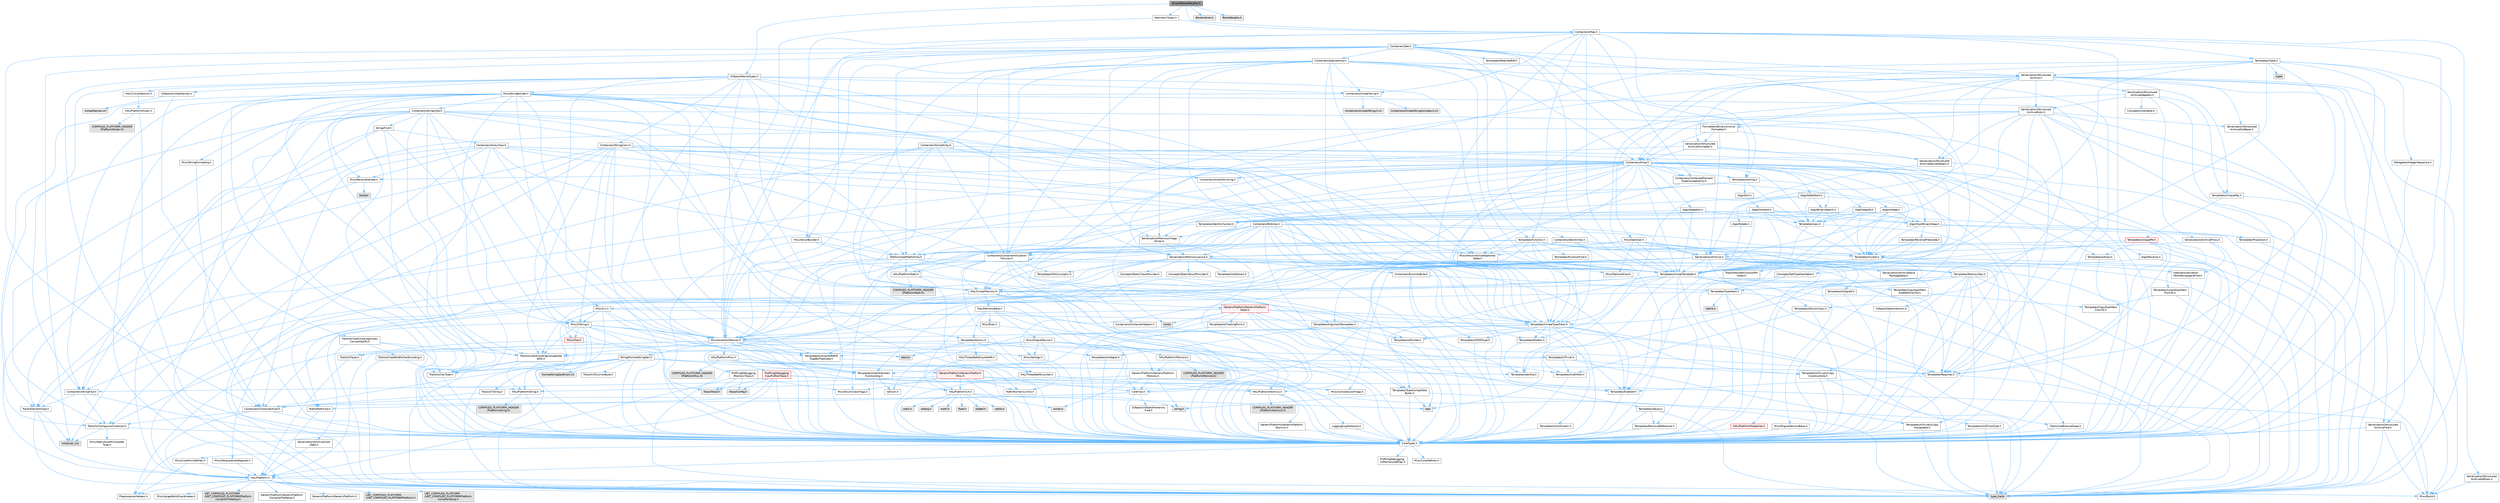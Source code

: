 digraph "SmoothBoneWeights.h"
{
 // INTERACTIVE_SVG=YES
 // LATEX_PDF_SIZE
  bgcolor="transparent";
  edge [fontname=Helvetica,fontsize=10,labelfontname=Helvetica,labelfontsize=10];
  node [fontname=Helvetica,fontsize=10,shape=box,height=0.2,width=0.4];
  Node1 [id="Node000001",label="SmoothBoneWeights.h",height=0.2,width=0.4,color="gray40", fillcolor="grey60", style="filled", fontcolor="black",tooltip=" "];
  Node1 -> Node2 [id="edge1_Node000001_Node000002",color="steelblue1",style="solid",tooltip=" "];
  Node2 [id="Node000002",label="GeometryTypes.h",height=0.2,width=0.4,color="grey40", fillcolor="white", style="filled",URL="$d3/dcd/GeometryTypes_8h.html",tooltip=" "];
  Node2 -> Node3 [id="edge2_Node000002_Node000003",color="steelblue1",style="solid",tooltip=" "];
  Node3 [id="Node000003",label="Containers/Map.h",height=0.2,width=0.4,color="grey40", fillcolor="white", style="filled",URL="$df/d79/Map_8h.html",tooltip=" "];
  Node3 -> Node4 [id="edge3_Node000003_Node000004",color="steelblue1",style="solid",tooltip=" "];
  Node4 [id="Node000004",label="CoreTypes.h",height=0.2,width=0.4,color="grey40", fillcolor="white", style="filled",URL="$dc/dec/CoreTypes_8h.html",tooltip=" "];
  Node4 -> Node5 [id="edge4_Node000004_Node000005",color="steelblue1",style="solid",tooltip=" "];
  Node5 [id="Node000005",label="HAL/Platform.h",height=0.2,width=0.4,color="grey40", fillcolor="white", style="filled",URL="$d9/dd0/Platform_8h.html",tooltip=" "];
  Node5 -> Node6 [id="edge5_Node000005_Node000006",color="steelblue1",style="solid",tooltip=" "];
  Node6 [id="Node000006",label="Misc/Build.h",height=0.2,width=0.4,color="grey40", fillcolor="white", style="filled",URL="$d3/dbb/Build_8h.html",tooltip=" "];
  Node5 -> Node7 [id="edge6_Node000005_Node000007",color="steelblue1",style="solid",tooltip=" "];
  Node7 [id="Node000007",label="Misc/LargeWorldCoordinates.h",height=0.2,width=0.4,color="grey40", fillcolor="white", style="filled",URL="$d2/dcb/LargeWorldCoordinates_8h.html",tooltip=" "];
  Node5 -> Node8 [id="edge7_Node000005_Node000008",color="steelblue1",style="solid",tooltip=" "];
  Node8 [id="Node000008",label="type_traits",height=0.2,width=0.4,color="grey60", fillcolor="#E0E0E0", style="filled",tooltip=" "];
  Node5 -> Node9 [id="edge8_Node000005_Node000009",color="steelblue1",style="solid",tooltip=" "];
  Node9 [id="Node000009",label="PreprocessorHelpers.h",height=0.2,width=0.4,color="grey40", fillcolor="white", style="filled",URL="$db/ddb/PreprocessorHelpers_8h.html",tooltip=" "];
  Node5 -> Node10 [id="edge9_Node000005_Node000010",color="steelblue1",style="solid",tooltip=" "];
  Node10 [id="Node000010",label="UBT_COMPILED_PLATFORM\l/UBT_COMPILED_PLATFORMPlatform\lCompilerPreSetup.h",height=0.2,width=0.4,color="grey60", fillcolor="#E0E0E0", style="filled",tooltip=" "];
  Node5 -> Node11 [id="edge10_Node000005_Node000011",color="steelblue1",style="solid",tooltip=" "];
  Node11 [id="Node000011",label="GenericPlatform/GenericPlatform\lCompilerPreSetup.h",height=0.2,width=0.4,color="grey40", fillcolor="white", style="filled",URL="$d9/dc8/GenericPlatformCompilerPreSetup_8h.html",tooltip=" "];
  Node5 -> Node12 [id="edge11_Node000005_Node000012",color="steelblue1",style="solid",tooltip=" "];
  Node12 [id="Node000012",label="GenericPlatform/GenericPlatform.h",height=0.2,width=0.4,color="grey40", fillcolor="white", style="filled",URL="$d6/d84/GenericPlatform_8h.html",tooltip=" "];
  Node5 -> Node13 [id="edge12_Node000005_Node000013",color="steelblue1",style="solid",tooltip=" "];
  Node13 [id="Node000013",label="UBT_COMPILED_PLATFORM\l/UBT_COMPILED_PLATFORMPlatform.h",height=0.2,width=0.4,color="grey60", fillcolor="#E0E0E0", style="filled",tooltip=" "];
  Node5 -> Node14 [id="edge13_Node000005_Node000014",color="steelblue1",style="solid",tooltip=" "];
  Node14 [id="Node000014",label="UBT_COMPILED_PLATFORM\l/UBT_COMPILED_PLATFORMPlatform\lCompilerSetup.h",height=0.2,width=0.4,color="grey60", fillcolor="#E0E0E0", style="filled",tooltip=" "];
  Node4 -> Node15 [id="edge14_Node000004_Node000015",color="steelblue1",style="solid",tooltip=" "];
  Node15 [id="Node000015",label="ProfilingDebugging\l/UMemoryDefines.h",height=0.2,width=0.4,color="grey40", fillcolor="white", style="filled",URL="$d2/da2/UMemoryDefines_8h.html",tooltip=" "];
  Node4 -> Node16 [id="edge15_Node000004_Node000016",color="steelblue1",style="solid",tooltip=" "];
  Node16 [id="Node000016",label="Misc/CoreMiscDefines.h",height=0.2,width=0.4,color="grey40", fillcolor="white", style="filled",URL="$da/d38/CoreMiscDefines_8h.html",tooltip=" "];
  Node16 -> Node5 [id="edge16_Node000016_Node000005",color="steelblue1",style="solid",tooltip=" "];
  Node16 -> Node9 [id="edge17_Node000016_Node000009",color="steelblue1",style="solid",tooltip=" "];
  Node4 -> Node17 [id="edge18_Node000004_Node000017",color="steelblue1",style="solid",tooltip=" "];
  Node17 [id="Node000017",label="Misc/CoreDefines.h",height=0.2,width=0.4,color="grey40", fillcolor="white", style="filled",URL="$d3/dd2/CoreDefines_8h.html",tooltip=" "];
  Node3 -> Node18 [id="edge19_Node000003_Node000018",color="steelblue1",style="solid",tooltip=" "];
  Node18 [id="Node000018",label="Algo/Reverse.h",height=0.2,width=0.4,color="grey40", fillcolor="white", style="filled",URL="$d5/d93/Reverse_8h.html",tooltip=" "];
  Node18 -> Node4 [id="edge20_Node000018_Node000004",color="steelblue1",style="solid",tooltip=" "];
  Node18 -> Node19 [id="edge21_Node000018_Node000019",color="steelblue1",style="solid",tooltip=" "];
  Node19 [id="Node000019",label="Templates/UnrealTemplate.h",height=0.2,width=0.4,color="grey40", fillcolor="white", style="filled",URL="$d4/d24/UnrealTemplate_8h.html",tooltip=" "];
  Node19 -> Node4 [id="edge22_Node000019_Node000004",color="steelblue1",style="solid",tooltip=" "];
  Node19 -> Node20 [id="edge23_Node000019_Node000020",color="steelblue1",style="solid",tooltip=" "];
  Node20 [id="Node000020",label="Templates/IsPointer.h",height=0.2,width=0.4,color="grey40", fillcolor="white", style="filled",URL="$d7/d05/IsPointer_8h.html",tooltip=" "];
  Node20 -> Node4 [id="edge24_Node000020_Node000004",color="steelblue1",style="solid",tooltip=" "];
  Node19 -> Node21 [id="edge25_Node000019_Node000021",color="steelblue1",style="solid",tooltip=" "];
  Node21 [id="Node000021",label="HAL/UnrealMemory.h",height=0.2,width=0.4,color="grey40", fillcolor="white", style="filled",URL="$d9/d96/UnrealMemory_8h.html",tooltip=" "];
  Node21 -> Node4 [id="edge26_Node000021_Node000004",color="steelblue1",style="solid",tooltip=" "];
  Node21 -> Node22 [id="edge27_Node000021_Node000022",color="steelblue1",style="solid",tooltip=" "];
  Node22 [id="Node000022",label="GenericPlatform/GenericPlatform\lMemory.h",height=0.2,width=0.4,color="grey40", fillcolor="white", style="filled",URL="$dd/d22/GenericPlatformMemory_8h.html",tooltip=" "];
  Node22 -> Node23 [id="edge28_Node000022_Node000023",color="steelblue1",style="solid",tooltip=" "];
  Node23 [id="Node000023",label="CoreFwd.h",height=0.2,width=0.4,color="grey40", fillcolor="white", style="filled",URL="$d1/d1e/CoreFwd_8h.html",tooltip=" "];
  Node23 -> Node4 [id="edge29_Node000023_Node000004",color="steelblue1",style="solid",tooltip=" "];
  Node23 -> Node24 [id="edge30_Node000023_Node000024",color="steelblue1",style="solid",tooltip=" "];
  Node24 [id="Node000024",label="Containers/ContainersFwd.h",height=0.2,width=0.4,color="grey40", fillcolor="white", style="filled",URL="$d4/d0a/ContainersFwd_8h.html",tooltip=" "];
  Node24 -> Node5 [id="edge31_Node000024_Node000005",color="steelblue1",style="solid",tooltip=" "];
  Node24 -> Node4 [id="edge32_Node000024_Node000004",color="steelblue1",style="solid",tooltip=" "];
  Node24 -> Node25 [id="edge33_Node000024_Node000025",color="steelblue1",style="solid",tooltip=" "];
  Node25 [id="Node000025",label="Traits/IsContiguousContainer.h",height=0.2,width=0.4,color="grey40", fillcolor="white", style="filled",URL="$d5/d3c/IsContiguousContainer_8h.html",tooltip=" "];
  Node25 -> Node4 [id="edge34_Node000025_Node000004",color="steelblue1",style="solid",tooltip=" "];
  Node25 -> Node26 [id="edge35_Node000025_Node000026",color="steelblue1",style="solid",tooltip=" "];
  Node26 [id="Node000026",label="Misc/StaticAssertComplete\lType.h",height=0.2,width=0.4,color="grey40", fillcolor="white", style="filled",URL="$d5/d4e/StaticAssertCompleteType_8h.html",tooltip=" "];
  Node25 -> Node27 [id="edge36_Node000025_Node000027",color="steelblue1",style="solid",tooltip=" "];
  Node27 [id="Node000027",label="initializer_list",height=0.2,width=0.4,color="grey60", fillcolor="#E0E0E0", style="filled",tooltip=" "];
  Node23 -> Node28 [id="edge37_Node000023_Node000028",color="steelblue1",style="solid",tooltip=" "];
  Node28 [id="Node000028",label="Math/MathFwd.h",height=0.2,width=0.4,color="grey40", fillcolor="white", style="filled",URL="$d2/d10/MathFwd_8h.html",tooltip=" "];
  Node28 -> Node5 [id="edge38_Node000028_Node000005",color="steelblue1",style="solid",tooltip=" "];
  Node23 -> Node29 [id="edge39_Node000023_Node000029",color="steelblue1",style="solid",tooltip=" "];
  Node29 [id="Node000029",label="UObject/UObjectHierarchy\lFwd.h",height=0.2,width=0.4,color="grey40", fillcolor="white", style="filled",URL="$d3/d13/UObjectHierarchyFwd_8h.html",tooltip=" "];
  Node22 -> Node4 [id="edge40_Node000022_Node000004",color="steelblue1",style="solid",tooltip=" "];
  Node22 -> Node30 [id="edge41_Node000022_Node000030",color="steelblue1",style="solid",tooltip=" "];
  Node30 [id="Node000030",label="HAL/PlatformString.h",height=0.2,width=0.4,color="grey40", fillcolor="white", style="filled",URL="$db/db5/PlatformString_8h.html",tooltip=" "];
  Node30 -> Node4 [id="edge42_Node000030_Node000004",color="steelblue1",style="solid",tooltip=" "];
  Node30 -> Node31 [id="edge43_Node000030_Node000031",color="steelblue1",style="solid",tooltip=" "];
  Node31 [id="Node000031",label="COMPILED_PLATFORM_HEADER\l(PlatformString.h)",height=0.2,width=0.4,color="grey60", fillcolor="#E0E0E0", style="filled",tooltip=" "];
  Node22 -> Node32 [id="edge44_Node000022_Node000032",color="steelblue1",style="solid",tooltip=" "];
  Node32 [id="Node000032",label="string.h",height=0.2,width=0.4,color="grey60", fillcolor="#E0E0E0", style="filled",tooltip=" "];
  Node22 -> Node33 [id="edge45_Node000022_Node000033",color="steelblue1",style="solid",tooltip=" "];
  Node33 [id="Node000033",label="wchar.h",height=0.2,width=0.4,color="grey60", fillcolor="#E0E0E0", style="filled",tooltip=" "];
  Node21 -> Node34 [id="edge46_Node000021_Node000034",color="steelblue1",style="solid",tooltip=" "];
  Node34 [id="Node000034",label="HAL/MemoryBase.h",height=0.2,width=0.4,color="grey40", fillcolor="white", style="filled",URL="$d6/d9f/MemoryBase_8h.html",tooltip=" "];
  Node34 -> Node4 [id="edge47_Node000034_Node000004",color="steelblue1",style="solid",tooltip=" "];
  Node34 -> Node35 [id="edge48_Node000034_Node000035",color="steelblue1",style="solid",tooltip=" "];
  Node35 [id="Node000035",label="HAL/PlatformAtomics.h",height=0.2,width=0.4,color="grey40", fillcolor="white", style="filled",URL="$d3/d36/PlatformAtomics_8h.html",tooltip=" "];
  Node35 -> Node4 [id="edge49_Node000035_Node000004",color="steelblue1",style="solid",tooltip=" "];
  Node35 -> Node36 [id="edge50_Node000035_Node000036",color="steelblue1",style="solid",tooltip=" "];
  Node36 [id="Node000036",label="GenericPlatform/GenericPlatform\lAtomics.h",height=0.2,width=0.4,color="grey40", fillcolor="white", style="filled",URL="$da/d72/GenericPlatformAtomics_8h.html",tooltip=" "];
  Node36 -> Node4 [id="edge51_Node000036_Node000004",color="steelblue1",style="solid",tooltip=" "];
  Node35 -> Node37 [id="edge52_Node000035_Node000037",color="steelblue1",style="solid",tooltip=" "];
  Node37 [id="Node000037",label="COMPILED_PLATFORM_HEADER\l(PlatformAtomics.h)",height=0.2,width=0.4,color="grey60", fillcolor="#E0E0E0", style="filled",tooltip=" "];
  Node34 -> Node38 [id="edge53_Node000034_Node000038",color="steelblue1",style="solid",tooltip=" "];
  Node38 [id="Node000038",label="HAL/PlatformCrt.h",height=0.2,width=0.4,color="grey40", fillcolor="white", style="filled",URL="$d8/d75/PlatformCrt_8h.html",tooltip=" "];
  Node38 -> Node39 [id="edge54_Node000038_Node000039",color="steelblue1",style="solid",tooltip=" "];
  Node39 [id="Node000039",label="new",height=0.2,width=0.4,color="grey60", fillcolor="#E0E0E0", style="filled",tooltip=" "];
  Node38 -> Node33 [id="edge55_Node000038_Node000033",color="steelblue1",style="solid",tooltip=" "];
  Node38 -> Node40 [id="edge56_Node000038_Node000040",color="steelblue1",style="solid",tooltip=" "];
  Node40 [id="Node000040",label="stddef.h",height=0.2,width=0.4,color="grey60", fillcolor="#E0E0E0", style="filled",tooltip=" "];
  Node38 -> Node41 [id="edge57_Node000038_Node000041",color="steelblue1",style="solid",tooltip=" "];
  Node41 [id="Node000041",label="stdlib.h",height=0.2,width=0.4,color="grey60", fillcolor="#E0E0E0", style="filled",tooltip=" "];
  Node38 -> Node42 [id="edge58_Node000038_Node000042",color="steelblue1",style="solid",tooltip=" "];
  Node42 [id="Node000042",label="stdio.h",height=0.2,width=0.4,color="grey60", fillcolor="#E0E0E0", style="filled",tooltip=" "];
  Node38 -> Node43 [id="edge59_Node000038_Node000043",color="steelblue1",style="solid",tooltip=" "];
  Node43 [id="Node000043",label="stdarg.h",height=0.2,width=0.4,color="grey60", fillcolor="#E0E0E0", style="filled",tooltip=" "];
  Node38 -> Node44 [id="edge60_Node000038_Node000044",color="steelblue1",style="solid",tooltip=" "];
  Node44 [id="Node000044",label="math.h",height=0.2,width=0.4,color="grey60", fillcolor="#E0E0E0", style="filled",tooltip=" "];
  Node38 -> Node45 [id="edge61_Node000038_Node000045",color="steelblue1",style="solid",tooltip=" "];
  Node45 [id="Node000045",label="float.h",height=0.2,width=0.4,color="grey60", fillcolor="#E0E0E0", style="filled",tooltip=" "];
  Node38 -> Node32 [id="edge62_Node000038_Node000032",color="steelblue1",style="solid",tooltip=" "];
  Node34 -> Node46 [id="edge63_Node000034_Node000046",color="steelblue1",style="solid",tooltip=" "];
  Node46 [id="Node000046",label="Misc/Exec.h",height=0.2,width=0.4,color="grey40", fillcolor="white", style="filled",URL="$de/ddb/Exec_8h.html",tooltip=" "];
  Node46 -> Node4 [id="edge64_Node000046_Node000004",color="steelblue1",style="solid",tooltip=" "];
  Node46 -> Node47 [id="edge65_Node000046_Node000047",color="steelblue1",style="solid",tooltip=" "];
  Node47 [id="Node000047",label="Misc/AssertionMacros.h",height=0.2,width=0.4,color="grey40", fillcolor="white", style="filled",URL="$d0/dfa/AssertionMacros_8h.html",tooltip=" "];
  Node47 -> Node4 [id="edge66_Node000047_Node000004",color="steelblue1",style="solid",tooltip=" "];
  Node47 -> Node5 [id="edge67_Node000047_Node000005",color="steelblue1",style="solid",tooltip=" "];
  Node47 -> Node48 [id="edge68_Node000047_Node000048",color="steelblue1",style="solid",tooltip=" "];
  Node48 [id="Node000048",label="HAL/PlatformMisc.h",height=0.2,width=0.4,color="grey40", fillcolor="white", style="filled",URL="$d0/df5/PlatformMisc_8h.html",tooltip=" "];
  Node48 -> Node4 [id="edge69_Node000048_Node000004",color="steelblue1",style="solid",tooltip=" "];
  Node48 -> Node49 [id="edge70_Node000048_Node000049",color="steelblue1",style="solid",tooltip=" "];
  Node49 [id="Node000049",label="GenericPlatform/GenericPlatform\lMisc.h",height=0.2,width=0.4,color="red", fillcolor="#FFF0F0", style="filled",URL="$db/d9a/GenericPlatformMisc_8h.html",tooltip=" "];
  Node49 -> Node50 [id="edge71_Node000049_Node000050",color="steelblue1",style="solid",tooltip=" "];
  Node50 [id="Node000050",label="Containers/StringFwd.h",height=0.2,width=0.4,color="grey40", fillcolor="white", style="filled",URL="$df/d37/StringFwd_8h.html",tooltip=" "];
  Node50 -> Node4 [id="edge72_Node000050_Node000004",color="steelblue1",style="solid",tooltip=" "];
  Node50 -> Node51 [id="edge73_Node000050_Node000051",color="steelblue1",style="solid",tooltip=" "];
  Node51 [id="Node000051",label="Traits/ElementType.h",height=0.2,width=0.4,color="grey40", fillcolor="white", style="filled",URL="$d5/d4f/ElementType_8h.html",tooltip=" "];
  Node51 -> Node5 [id="edge74_Node000051_Node000005",color="steelblue1",style="solid",tooltip=" "];
  Node51 -> Node27 [id="edge75_Node000051_Node000027",color="steelblue1",style="solid",tooltip=" "];
  Node51 -> Node8 [id="edge76_Node000051_Node000008",color="steelblue1",style="solid",tooltip=" "];
  Node50 -> Node25 [id="edge77_Node000050_Node000025",color="steelblue1",style="solid",tooltip=" "];
  Node49 -> Node23 [id="edge78_Node000049_Node000023",color="steelblue1",style="solid",tooltip=" "];
  Node49 -> Node4 [id="edge79_Node000049_Node000004",color="steelblue1",style="solid",tooltip=" "];
  Node49 -> Node38 [id="edge80_Node000049_Node000038",color="steelblue1",style="solid",tooltip=" "];
  Node49 -> Node53 [id="edge81_Node000049_Node000053",color="steelblue1",style="solid",tooltip=" "];
  Node53 [id="Node000053",label="Math/NumericLimits.h",height=0.2,width=0.4,color="grey40", fillcolor="white", style="filled",URL="$df/d1b/NumericLimits_8h.html",tooltip=" "];
  Node53 -> Node4 [id="edge82_Node000053_Node000004",color="steelblue1",style="solid",tooltip=" "];
  Node49 -> Node54 [id="edge83_Node000049_Node000054",color="steelblue1",style="solid",tooltip=" "];
  Node54 [id="Node000054",label="Misc/CompressionFlags.h",height=0.2,width=0.4,color="grey40", fillcolor="white", style="filled",URL="$d9/d76/CompressionFlags_8h.html",tooltip=" "];
  Node49 -> Node55 [id="edge84_Node000049_Node000055",color="steelblue1",style="solid",tooltip=" "];
  Node55 [id="Node000055",label="Misc/EnumClassFlags.h",height=0.2,width=0.4,color="grey40", fillcolor="white", style="filled",URL="$d8/de7/EnumClassFlags_8h.html",tooltip=" "];
  Node48 -> Node58 [id="edge85_Node000048_Node000058",color="steelblue1",style="solid",tooltip=" "];
  Node58 [id="Node000058",label="COMPILED_PLATFORM_HEADER\l(PlatformMisc.h)",height=0.2,width=0.4,color="grey60", fillcolor="#E0E0E0", style="filled",tooltip=" "];
  Node48 -> Node59 [id="edge86_Node000048_Node000059",color="steelblue1",style="solid",tooltip=" "];
  Node59 [id="Node000059",label="ProfilingDebugging\l/CpuProfilerTrace.h",height=0.2,width=0.4,color="red", fillcolor="#FFF0F0", style="filled",URL="$da/dcb/CpuProfilerTrace_8h.html",tooltip=" "];
  Node59 -> Node4 [id="edge87_Node000059_Node000004",color="steelblue1",style="solid",tooltip=" "];
  Node59 -> Node24 [id="edge88_Node000059_Node000024",color="steelblue1",style="solid",tooltip=" "];
  Node59 -> Node35 [id="edge89_Node000059_Node000035",color="steelblue1",style="solid",tooltip=" "];
  Node59 -> Node9 [id="edge90_Node000059_Node000009",color="steelblue1",style="solid",tooltip=" "];
  Node59 -> Node6 [id="edge91_Node000059_Node000006",color="steelblue1",style="solid",tooltip=" "];
  Node59 -> Node60 [id="edge92_Node000059_Node000060",color="steelblue1",style="solid",tooltip=" "];
  Node60 [id="Node000060",label="Trace/Config.h",height=0.2,width=0.4,color="grey60", fillcolor="#E0E0E0", style="filled",tooltip=" "];
  Node59 -> Node63 [id="edge93_Node000059_Node000063",color="steelblue1",style="solid",tooltip=" "];
  Node63 [id="Node000063",label="Trace/Trace.h",height=0.2,width=0.4,color="grey60", fillcolor="#E0E0E0", style="filled",tooltip=" "];
  Node47 -> Node9 [id="edge94_Node000047_Node000009",color="steelblue1",style="solid",tooltip=" "];
  Node47 -> Node64 [id="edge95_Node000047_Node000064",color="steelblue1",style="solid",tooltip=" "];
  Node64 [id="Node000064",label="Templates/EnableIf.h",height=0.2,width=0.4,color="grey40", fillcolor="white", style="filled",URL="$d7/d60/EnableIf_8h.html",tooltip=" "];
  Node64 -> Node4 [id="edge96_Node000064_Node000004",color="steelblue1",style="solid",tooltip=" "];
  Node47 -> Node65 [id="edge97_Node000047_Node000065",color="steelblue1",style="solid",tooltip=" "];
  Node65 [id="Node000065",label="Templates/IsArrayOrRefOf\lTypeByPredicate.h",height=0.2,width=0.4,color="grey40", fillcolor="white", style="filled",URL="$d6/da1/IsArrayOrRefOfTypeByPredicate_8h.html",tooltip=" "];
  Node65 -> Node4 [id="edge98_Node000065_Node000004",color="steelblue1",style="solid",tooltip=" "];
  Node47 -> Node66 [id="edge99_Node000047_Node000066",color="steelblue1",style="solid",tooltip=" "];
  Node66 [id="Node000066",label="Templates/IsValidVariadic\lFunctionArg.h",height=0.2,width=0.4,color="grey40", fillcolor="white", style="filled",URL="$d0/dc8/IsValidVariadicFunctionArg_8h.html",tooltip=" "];
  Node66 -> Node4 [id="edge100_Node000066_Node000004",color="steelblue1",style="solid",tooltip=" "];
  Node66 -> Node67 [id="edge101_Node000066_Node000067",color="steelblue1",style="solid",tooltip=" "];
  Node67 [id="Node000067",label="IsEnum.h",height=0.2,width=0.4,color="grey40", fillcolor="white", style="filled",URL="$d4/de5/IsEnum_8h.html",tooltip=" "];
  Node66 -> Node8 [id="edge102_Node000066_Node000008",color="steelblue1",style="solid",tooltip=" "];
  Node47 -> Node68 [id="edge103_Node000047_Node000068",color="steelblue1",style="solid",tooltip=" "];
  Node68 [id="Node000068",label="Traits/IsCharEncodingCompatible\lWith.h",height=0.2,width=0.4,color="grey40", fillcolor="white", style="filled",URL="$df/dd1/IsCharEncodingCompatibleWith_8h.html",tooltip=" "];
  Node68 -> Node8 [id="edge104_Node000068_Node000008",color="steelblue1",style="solid",tooltip=" "];
  Node68 -> Node69 [id="edge105_Node000068_Node000069",color="steelblue1",style="solid",tooltip=" "];
  Node69 [id="Node000069",label="Traits/IsCharType.h",height=0.2,width=0.4,color="grey40", fillcolor="white", style="filled",URL="$db/d51/IsCharType_8h.html",tooltip=" "];
  Node69 -> Node4 [id="edge106_Node000069_Node000004",color="steelblue1",style="solid",tooltip=" "];
  Node47 -> Node70 [id="edge107_Node000047_Node000070",color="steelblue1",style="solid",tooltip=" "];
  Node70 [id="Node000070",label="Misc/VarArgs.h",height=0.2,width=0.4,color="grey40", fillcolor="white", style="filled",URL="$d5/d6f/VarArgs_8h.html",tooltip=" "];
  Node70 -> Node4 [id="edge108_Node000070_Node000004",color="steelblue1",style="solid",tooltip=" "];
  Node47 -> Node71 [id="edge109_Node000047_Node000071",color="steelblue1",style="solid",tooltip=" "];
  Node71 [id="Node000071",label="String/FormatStringSan.h",height=0.2,width=0.4,color="grey40", fillcolor="white", style="filled",URL="$d3/d8b/FormatStringSan_8h.html",tooltip=" "];
  Node71 -> Node8 [id="edge110_Node000071_Node000008",color="steelblue1",style="solid",tooltip=" "];
  Node71 -> Node4 [id="edge111_Node000071_Node000004",color="steelblue1",style="solid",tooltip=" "];
  Node71 -> Node72 [id="edge112_Node000071_Node000072",color="steelblue1",style="solid",tooltip=" "];
  Node72 [id="Node000072",label="Templates/Requires.h",height=0.2,width=0.4,color="grey40", fillcolor="white", style="filled",URL="$dc/d96/Requires_8h.html",tooltip=" "];
  Node72 -> Node64 [id="edge113_Node000072_Node000064",color="steelblue1",style="solid",tooltip=" "];
  Node72 -> Node8 [id="edge114_Node000072_Node000008",color="steelblue1",style="solid",tooltip=" "];
  Node71 -> Node73 [id="edge115_Node000071_Node000073",color="steelblue1",style="solid",tooltip=" "];
  Node73 [id="Node000073",label="Templates/Identity.h",height=0.2,width=0.4,color="grey40", fillcolor="white", style="filled",URL="$d0/dd5/Identity_8h.html",tooltip=" "];
  Node71 -> Node66 [id="edge116_Node000071_Node000066",color="steelblue1",style="solid",tooltip=" "];
  Node71 -> Node69 [id="edge117_Node000071_Node000069",color="steelblue1",style="solid",tooltip=" "];
  Node71 -> Node74 [id="edge118_Node000071_Node000074",color="steelblue1",style="solid",tooltip=" "];
  Node74 [id="Node000074",label="Traits/IsTEnumAsByte.h",height=0.2,width=0.4,color="grey40", fillcolor="white", style="filled",URL="$d1/de6/IsTEnumAsByte_8h.html",tooltip=" "];
  Node71 -> Node75 [id="edge119_Node000071_Node000075",color="steelblue1",style="solid",tooltip=" "];
  Node75 [id="Node000075",label="Traits/IsTString.h",height=0.2,width=0.4,color="grey40", fillcolor="white", style="filled",URL="$d0/df8/IsTString_8h.html",tooltip=" "];
  Node75 -> Node24 [id="edge120_Node000075_Node000024",color="steelblue1",style="solid",tooltip=" "];
  Node71 -> Node24 [id="edge121_Node000071_Node000024",color="steelblue1",style="solid",tooltip=" "];
  Node71 -> Node76 [id="edge122_Node000071_Node000076",color="steelblue1",style="solid",tooltip=" "];
  Node76 [id="Node000076",label="FormatStringSanErrors.inl",height=0.2,width=0.4,color="grey60", fillcolor="#E0E0E0", style="filled",tooltip=" "];
  Node47 -> Node77 [id="edge123_Node000047_Node000077",color="steelblue1",style="solid",tooltip=" "];
  Node77 [id="Node000077",label="atomic",height=0.2,width=0.4,color="grey60", fillcolor="#E0E0E0", style="filled",tooltip=" "];
  Node34 -> Node78 [id="edge124_Node000034_Node000078",color="steelblue1",style="solid",tooltip=" "];
  Node78 [id="Node000078",label="Misc/OutputDevice.h",height=0.2,width=0.4,color="grey40", fillcolor="white", style="filled",URL="$d7/d32/OutputDevice_8h.html",tooltip=" "];
  Node78 -> Node23 [id="edge125_Node000078_Node000023",color="steelblue1",style="solid",tooltip=" "];
  Node78 -> Node4 [id="edge126_Node000078_Node000004",color="steelblue1",style="solid",tooltip=" "];
  Node78 -> Node79 [id="edge127_Node000078_Node000079",color="steelblue1",style="solid",tooltip=" "];
  Node79 [id="Node000079",label="Logging/LogVerbosity.h",height=0.2,width=0.4,color="grey40", fillcolor="white", style="filled",URL="$d2/d8f/LogVerbosity_8h.html",tooltip=" "];
  Node79 -> Node4 [id="edge128_Node000079_Node000004",color="steelblue1",style="solid",tooltip=" "];
  Node78 -> Node70 [id="edge129_Node000078_Node000070",color="steelblue1",style="solid",tooltip=" "];
  Node78 -> Node65 [id="edge130_Node000078_Node000065",color="steelblue1",style="solid",tooltip=" "];
  Node78 -> Node66 [id="edge131_Node000078_Node000066",color="steelblue1",style="solid",tooltip=" "];
  Node78 -> Node68 [id="edge132_Node000078_Node000068",color="steelblue1",style="solid",tooltip=" "];
  Node34 -> Node80 [id="edge133_Node000034_Node000080",color="steelblue1",style="solid",tooltip=" "];
  Node80 [id="Node000080",label="Templates/Atomic.h",height=0.2,width=0.4,color="grey40", fillcolor="white", style="filled",URL="$d3/d91/Atomic_8h.html",tooltip=" "];
  Node80 -> Node81 [id="edge134_Node000080_Node000081",color="steelblue1",style="solid",tooltip=" "];
  Node81 [id="Node000081",label="HAL/ThreadSafeCounter.h",height=0.2,width=0.4,color="grey40", fillcolor="white", style="filled",URL="$dc/dc9/ThreadSafeCounter_8h.html",tooltip=" "];
  Node81 -> Node4 [id="edge135_Node000081_Node000004",color="steelblue1",style="solid",tooltip=" "];
  Node81 -> Node35 [id="edge136_Node000081_Node000035",color="steelblue1",style="solid",tooltip=" "];
  Node80 -> Node82 [id="edge137_Node000080_Node000082",color="steelblue1",style="solid",tooltip=" "];
  Node82 [id="Node000082",label="HAL/ThreadSafeCounter64.h",height=0.2,width=0.4,color="grey40", fillcolor="white", style="filled",URL="$d0/d12/ThreadSafeCounter64_8h.html",tooltip=" "];
  Node82 -> Node4 [id="edge138_Node000082_Node000004",color="steelblue1",style="solid",tooltip=" "];
  Node82 -> Node81 [id="edge139_Node000082_Node000081",color="steelblue1",style="solid",tooltip=" "];
  Node80 -> Node83 [id="edge140_Node000080_Node000083",color="steelblue1",style="solid",tooltip=" "];
  Node83 [id="Node000083",label="Templates/IsIntegral.h",height=0.2,width=0.4,color="grey40", fillcolor="white", style="filled",URL="$da/d64/IsIntegral_8h.html",tooltip=" "];
  Node83 -> Node4 [id="edge141_Node000083_Node000004",color="steelblue1",style="solid",tooltip=" "];
  Node80 -> Node84 [id="edge142_Node000080_Node000084",color="steelblue1",style="solid",tooltip=" "];
  Node84 [id="Node000084",label="Templates/IsTrivial.h",height=0.2,width=0.4,color="grey40", fillcolor="white", style="filled",URL="$da/d4c/IsTrivial_8h.html",tooltip=" "];
  Node84 -> Node85 [id="edge143_Node000084_Node000085",color="steelblue1",style="solid",tooltip=" "];
  Node85 [id="Node000085",label="Templates/AndOrNot.h",height=0.2,width=0.4,color="grey40", fillcolor="white", style="filled",URL="$db/d0a/AndOrNot_8h.html",tooltip=" "];
  Node85 -> Node4 [id="edge144_Node000085_Node000004",color="steelblue1",style="solid",tooltip=" "];
  Node84 -> Node86 [id="edge145_Node000084_Node000086",color="steelblue1",style="solid",tooltip=" "];
  Node86 [id="Node000086",label="Templates/IsTriviallyCopy\lConstructible.h",height=0.2,width=0.4,color="grey40", fillcolor="white", style="filled",URL="$d3/d78/IsTriviallyCopyConstructible_8h.html",tooltip=" "];
  Node86 -> Node4 [id="edge146_Node000086_Node000004",color="steelblue1",style="solid",tooltip=" "];
  Node86 -> Node8 [id="edge147_Node000086_Node000008",color="steelblue1",style="solid",tooltip=" "];
  Node84 -> Node87 [id="edge148_Node000084_Node000087",color="steelblue1",style="solid",tooltip=" "];
  Node87 [id="Node000087",label="Templates/IsTriviallyCopy\lAssignable.h",height=0.2,width=0.4,color="grey40", fillcolor="white", style="filled",URL="$d2/df2/IsTriviallyCopyAssignable_8h.html",tooltip=" "];
  Node87 -> Node4 [id="edge149_Node000087_Node000004",color="steelblue1",style="solid",tooltip=" "];
  Node87 -> Node8 [id="edge150_Node000087_Node000008",color="steelblue1",style="solid",tooltip=" "];
  Node84 -> Node8 [id="edge151_Node000084_Node000008",color="steelblue1",style="solid",tooltip=" "];
  Node80 -> Node88 [id="edge152_Node000080_Node000088",color="steelblue1",style="solid",tooltip=" "];
  Node88 [id="Node000088",label="Traits/IntType.h",height=0.2,width=0.4,color="grey40", fillcolor="white", style="filled",URL="$d7/deb/IntType_8h.html",tooltip=" "];
  Node88 -> Node5 [id="edge153_Node000088_Node000005",color="steelblue1",style="solid",tooltip=" "];
  Node80 -> Node77 [id="edge154_Node000080_Node000077",color="steelblue1",style="solid",tooltip=" "];
  Node21 -> Node89 [id="edge155_Node000021_Node000089",color="steelblue1",style="solid",tooltip=" "];
  Node89 [id="Node000089",label="HAL/PlatformMemory.h",height=0.2,width=0.4,color="grey40", fillcolor="white", style="filled",URL="$de/d68/PlatformMemory_8h.html",tooltip=" "];
  Node89 -> Node4 [id="edge156_Node000089_Node000004",color="steelblue1",style="solid",tooltip=" "];
  Node89 -> Node22 [id="edge157_Node000089_Node000022",color="steelblue1",style="solid",tooltip=" "];
  Node89 -> Node90 [id="edge158_Node000089_Node000090",color="steelblue1",style="solid",tooltip=" "];
  Node90 [id="Node000090",label="COMPILED_PLATFORM_HEADER\l(PlatformMemory.h)",height=0.2,width=0.4,color="grey60", fillcolor="#E0E0E0", style="filled",tooltip=" "];
  Node21 -> Node91 [id="edge159_Node000021_Node000091",color="steelblue1",style="solid",tooltip=" "];
  Node91 [id="Node000091",label="ProfilingDebugging\l/MemoryTrace.h",height=0.2,width=0.4,color="grey40", fillcolor="white", style="filled",URL="$da/dd7/MemoryTrace_8h.html",tooltip=" "];
  Node91 -> Node5 [id="edge160_Node000091_Node000005",color="steelblue1",style="solid",tooltip=" "];
  Node91 -> Node55 [id="edge161_Node000091_Node000055",color="steelblue1",style="solid",tooltip=" "];
  Node91 -> Node60 [id="edge162_Node000091_Node000060",color="steelblue1",style="solid",tooltip=" "];
  Node91 -> Node63 [id="edge163_Node000091_Node000063",color="steelblue1",style="solid",tooltip=" "];
  Node21 -> Node20 [id="edge164_Node000021_Node000020",color="steelblue1",style="solid",tooltip=" "];
  Node19 -> Node92 [id="edge165_Node000019_Node000092",color="steelblue1",style="solid",tooltip=" "];
  Node92 [id="Node000092",label="Templates/CopyQualifiers\lAndRefsFromTo.h",height=0.2,width=0.4,color="grey40", fillcolor="white", style="filled",URL="$d3/db3/CopyQualifiersAndRefsFromTo_8h.html",tooltip=" "];
  Node92 -> Node93 [id="edge166_Node000092_Node000093",color="steelblue1",style="solid",tooltip=" "];
  Node93 [id="Node000093",label="Templates/CopyQualifiers\lFromTo.h",height=0.2,width=0.4,color="grey40", fillcolor="white", style="filled",URL="$d5/db4/CopyQualifiersFromTo_8h.html",tooltip=" "];
  Node19 -> Node94 [id="edge167_Node000019_Node000094",color="steelblue1",style="solid",tooltip=" "];
  Node94 [id="Node000094",label="Templates/UnrealTypeTraits.h",height=0.2,width=0.4,color="grey40", fillcolor="white", style="filled",URL="$d2/d2d/UnrealTypeTraits_8h.html",tooltip=" "];
  Node94 -> Node4 [id="edge168_Node000094_Node000004",color="steelblue1",style="solid",tooltip=" "];
  Node94 -> Node20 [id="edge169_Node000094_Node000020",color="steelblue1",style="solid",tooltip=" "];
  Node94 -> Node47 [id="edge170_Node000094_Node000047",color="steelblue1",style="solid",tooltip=" "];
  Node94 -> Node85 [id="edge171_Node000094_Node000085",color="steelblue1",style="solid",tooltip=" "];
  Node94 -> Node64 [id="edge172_Node000094_Node000064",color="steelblue1",style="solid",tooltip=" "];
  Node94 -> Node95 [id="edge173_Node000094_Node000095",color="steelblue1",style="solid",tooltip=" "];
  Node95 [id="Node000095",label="Templates/IsArithmetic.h",height=0.2,width=0.4,color="grey40", fillcolor="white", style="filled",URL="$d2/d5d/IsArithmetic_8h.html",tooltip=" "];
  Node95 -> Node4 [id="edge174_Node000095_Node000004",color="steelblue1",style="solid",tooltip=" "];
  Node94 -> Node67 [id="edge175_Node000094_Node000067",color="steelblue1",style="solid",tooltip=" "];
  Node94 -> Node96 [id="edge176_Node000094_Node000096",color="steelblue1",style="solid",tooltip=" "];
  Node96 [id="Node000096",label="Templates/Models.h",height=0.2,width=0.4,color="grey40", fillcolor="white", style="filled",URL="$d3/d0c/Models_8h.html",tooltip=" "];
  Node96 -> Node73 [id="edge177_Node000096_Node000073",color="steelblue1",style="solid",tooltip=" "];
  Node94 -> Node97 [id="edge178_Node000094_Node000097",color="steelblue1",style="solid",tooltip=" "];
  Node97 [id="Node000097",label="Templates/IsPODType.h",height=0.2,width=0.4,color="grey40", fillcolor="white", style="filled",URL="$d7/db1/IsPODType_8h.html",tooltip=" "];
  Node97 -> Node4 [id="edge179_Node000097_Node000004",color="steelblue1",style="solid",tooltip=" "];
  Node94 -> Node98 [id="edge180_Node000094_Node000098",color="steelblue1",style="solid",tooltip=" "];
  Node98 [id="Node000098",label="Templates/IsUECoreType.h",height=0.2,width=0.4,color="grey40", fillcolor="white", style="filled",URL="$d1/db8/IsUECoreType_8h.html",tooltip=" "];
  Node98 -> Node4 [id="edge181_Node000098_Node000004",color="steelblue1",style="solid",tooltip=" "];
  Node98 -> Node8 [id="edge182_Node000098_Node000008",color="steelblue1",style="solid",tooltip=" "];
  Node94 -> Node86 [id="edge183_Node000094_Node000086",color="steelblue1",style="solid",tooltip=" "];
  Node19 -> Node99 [id="edge184_Node000019_Node000099",color="steelblue1",style="solid",tooltip=" "];
  Node99 [id="Node000099",label="Templates/RemoveReference.h",height=0.2,width=0.4,color="grey40", fillcolor="white", style="filled",URL="$da/dbe/RemoveReference_8h.html",tooltip=" "];
  Node99 -> Node4 [id="edge185_Node000099_Node000004",color="steelblue1",style="solid",tooltip=" "];
  Node19 -> Node72 [id="edge186_Node000019_Node000072",color="steelblue1",style="solid",tooltip=" "];
  Node19 -> Node100 [id="edge187_Node000019_Node000100",color="steelblue1",style="solid",tooltip=" "];
  Node100 [id="Node000100",label="Templates/TypeCompatible\lBytes.h",height=0.2,width=0.4,color="grey40", fillcolor="white", style="filled",URL="$df/d0a/TypeCompatibleBytes_8h.html",tooltip=" "];
  Node100 -> Node4 [id="edge188_Node000100_Node000004",color="steelblue1",style="solid",tooltip=" "];
  Node100 -> Node32 [id="edge189_Node000100_Node000032",color="steelblue1",style="solid",tooltip=" "];
  Node100 -> Node39 [id="edge190_Node000100_Node000039",color="steelblue1",style="solid",tooltip=" "];
  Node100 -> Node8 [id="edge191_Node000100_Node000008",color="steelblue1",style="solid",tooltip=" "];
  Node19 -> Node73 [id="edge192_Node000019_Node000073",color="steelblue1",style="solid",tooltip=" "];
  Node19 -> Node25 [id="edge193_Node000019_Node000025",color="steelblue1",style="solid",tooltip=" "];
  Node19 -> Node101 [id="edge194_Node000019_Node000101",color="steelblue1",style="solid",tooltip=" "];
  Node101 [id="Node000101",label="Traits/UseBitwiseSwap.h",height=0.2,width=0.4,color="grey40", fillcolor="white", style="filled",URL="$db/df3/UseBitwiseSwap_8h.html",tooltip=" "];
  Node101 -> Node4 [id="edge195_Node000101_Node000004",color="steelblue1",style="solid",tooltip=" "];
  Node101 -> Node8 [id="edge196_Node000101_Node000008",color="steelblue1",style="solid",tooltip=" "];
  Node19 -> Node8 [id="edge197_Node000019_Node000008",color="steelblue1",style="solid",tooltip=" "];
  Node3 -> Node102 [id="edge198_Node000003_Node000102",color="steelblue1",style="solid",tooltip=" "];
  Node102 [id="Node000102",label="Containers/ContainerElement\lTypeCompatibility.h",height=0.2,width=0.4,color="grey40", fillcolor="white", style="filled",URL="$df/ddf/ContainerElementTypeCompatibility_8h.html",tooltip=" "];
  Node102 -> Node4 [id="edge199_Node000102_Node000004",color="steelblue1",style="solid",tooltip=" "];
  Node102 -> Node94 [id="edge200_Node000102_Node000094",color="steelblue1",style="solid",tooltip=" "];
  Node3 -> Node103 [id="edge201_Node000003_Node000103",color="steelblue1",style="solid",tooltip=" "];
  Node103 [id="Node000103",label="Containers/Set.h",height=0.2,width=0.4,color="grey40", fillcolor="white", style="filled",URL="$d4/d45/Set_8h.html",tooltip=" "];
  Node103 -> Node104 [id="edge202_Node000103_Node000104",color="steelblue1",style="solid",tooltip=" "];
  Node104 [id="Node000104",label="Containers/ContainerAllocation\lPolicies.h",height=0.2,width=0.4,color="grey40", fillcolor="white", style="filled",URL="$d7/dff/ContainerAllocationPolicies_8h.html",tooltip=" "];
  Node104 -> Node4 [id="edge203_Node000104_Node000004",color="steelblue1",style="solid",tooltip=" "];
  Node104 -> Node105 [id="edge204_Node000104_Node000105",color="steelblue1",style="solid",tooltip=" "];
  Node105 [id="Node000105",label="Containers/ContainerHelpers.h",height=0.2,width=0.4,color="grey40", fillcolor="white", style="filled",URL="$d7/d33/ContainerHelpers_8h.html",tooltip=" "];
  Node105 -> Node4 [id="edge205_Node000105_Node000004",color="steelblue1",style="solid",tooltip=" "];
  Node104 -> Node104 [id="edge206_Node000104_Node000104",color="steelblue1",style="solid",tooltip=" "];
  Node104 -> Node106 [id="edge207_Node000104_Node000106",color="steelblue1",style="solid",tooltip=" "];
  Node106 [id="Node000106",label="HAL/PlatformMath.h",height=0.2,width=0.4,color="grey40", fillcolor="white", style="filled",URL="$dc/d53/PlatformMath_8h.html",tooltip=" "];
  Node106 -> Node4 [id="edge208_Node000106_Node000004",color="steelblue1",style="solid",tooltip=" "];
  Node106 -> Node107 [id="edge209_Node000106_Node000107",color="steelblue1",style="solid",tooltip=" "];
  Node107 [id="Node000107",label="GenericPlatform/GenericPlatform\lMath.h",height=0.2,width=0.4,color="red", fillcolor="#FFF0F0", style="filled",URL="$d5/d79/GenericPlatformMath_8h.html",tooltip=" "];
  Node107 -> Node4 [id="edge210_Node000107_Node000004",color="steelblue1",style="solid",tooltip=" "];
  Node107 -> Node24 [id="edge211_Node000107_Node000024",color="steelblue1",style="solid",tooltip=" "];
  Node107 -> Node38 [id="edge212_Node000107_Node000038",color="steelblue1",style="solid",tooltip=" "];
  Node107 -> Node85 [id="edge213_Node000107_Node000085",color="steelblue1",style="solid",tooltip=" "];
  Node107 -> Node108 [id="edge214_Node000107_Node000108",color="steelblue1",style="solid",tooltip=" "];
  Node108 [id="Node000108",label="Templates/Decay.h",height=0.2,width=0.4,color="grey40", fillcolor="white", style="filled",URL="$dd/d0f/Decay_8h.html",tooltip=" "];
  Node108 -> Node4 [id="edge215_Node000108_Node000004",color="steelblue1",style="solid",tooltip=" "];
  Node108 -> Node99 [id="edge216_Node000108_Node000099",color="steelblue1",style="solid",tooltip=" "];
  Node108 -> Node8 [id="edge217_Node000108_Node000008",color="steelblue1",style="solid",tooltip=" "];
  Node107 -> Node109 [id="edge218_Node000107_Node000109",color="steelblue1",style="solid",tooltip=" "];
  Node109 [id="Node000109",label="Templates/IsFloatingPoint.h",height=0.2,width=0.4,color="grey40", fillcolor="white", style="filled",URL="$d3/d11/IsFloatingPoint_8h.html",tooltip=" "];
  Node109 -> Node4 [id="edge219_Node000109_Node000004",color="steelblue1",style="solid",tooltip=" "];
  Node107 -> Node94 [id="edge220_Node000107_Node000094",color="steelblue1",style="solid",tooltip=" "];
  Node107 -> Node72 [id="edge221_Node000107_Node000072",color="steelblue1",style="solid",tooltip=" "];
  Node107 -> Node100 [id="edge222_Node000107_Node000100",color="steelblue1",style="solid",tooltip=" "];
  Node107 -> Node112 [id="edge223_Node000107_Node000112",color="steelblue1",style="solid",tooltip=" "];
  Node112 [id="Node000112",label="limits",height=0.2,width=0.4,color="grey60", fillcolor="#E0E0E0", style="filled",tooltip=" "];
  Node107 -> Node8 [id="edge224_Node000107_Node000008",color="steelblue1",style="solid",tooltip=" "];
  Node106 -> Node113 [id="edge225_Node000106_Node000113",color="steelblue1",style="solid",tooltip=" "];
  Node113 [id="Node000113",label="COMPILED_PLATFORM_HEADER\l(PlatformMath.h)",height=0.2,width=0.4,color="grey60", fillcolor="#E0E0E0", style="filled",tooltip=" "];
  Node104 -> Node21 [id="edge226_Node000104_Node000021",color="steelblue1",style="solid",tooltip=" "];
  Node104 -> Node53 [id="edge227_Node000104_Node000053",color="steelblue1",style="solid",tooltip=" "];
  Node104 -> Node47 [id="edge228_Node000104_Node000047",color="steelblue1",style="solid",tooltip=" "];
  Node104 -> Node114 [id="edge229_Node000104_Node000114",color="steelblue1",style="solid",tooltip=" "];
  Node114 [id="Node000114",label="Templates/IsPolymorphic.h",height=0.2,width=0.4,color="grey40", fillcolor="white", style="filled",URL="$dc/d20/IsPolymorphic_8h.html",tooltip=" "];
  Node104 -> Node115 [id="edge230_Node000104_Node000115",color="steelblue1",style="solid",tooltip=" "];
  Node115 [id="Node000115",label="Templates/MemoryOps.h",height=0.2,width=0.4,color="grey40", fillcolor="white", style="filled",URL="$db/dea/MemoryOps_8h.html",tooltip=" "];
  Node115 -> Node4 [id="edge231_Node000115_Node000004",color="steelblue1",style="solid",tooltip=" "];
  Node115 -> Node21 [id="edge232_Node000115_Node000021",color="steelblue1",style="solid",tooltip=" "];
  Node115 -> Node87 [id="edge233_Node000115_Node000087",color="steelblue1",style="solid",tooltip=" "];
  Node115 -> Node86 [id="edge234_Node000115_Node000086",color="steelblue1",style="solid",tooltip=" "];
  Node115 -> Node72 [id="edge235_Node000115_Node000072",color="steelblue1",style="solid",tooltip=" "];
  Node115 -> Node94 [id="edge236_Node000115_Node000094",color="steelblue1",style="solid",tooltip=" "];
  Node115 -> Node101 [id="edge237_Node000115_Node000101",color="steelblue1",style="solid",tooltip=" "];
  Node115 -> Node39 [id="edge238_Node000115_Node000039",color="steelblue1",style="solid",tooltip=" "];
  Node115 -> Node8 [id="edge239_Node000115_Node000008",color="steelblue1",style="solid",tooltip=" "];
  Node104 -> Node100 [id="edge240_Node000104_Node000100",color="steelblue1",style="solid",tooltip=" "];
  Node104 -> Node8 [id="edge241_Node000104_Node000008",color="steelblue1",style="solid",tooltip=" "];
  Node103 -> Node102 [id="edge242_Node000103_Node000102",color="steelblue1",style="solid",tooltip=" "];
  Node103 -> Node116 [id="edge243_Node000103_Node000116",color="steelblue1",style="solid",tooltip=" "];
  Node116 [id="Node000116",label="Containers/SetUtilities.h",height=0.2,width=0.4,color="grey40", fillcolor="white", style="filled",URL="$dc/de5/SetUtilities_8h.html",tooltip=" "];
  Node116 -> Node4 [id="edge244_Node000116_Node000004",color="steelblue1",style="solid",tooltip=" "];
  Node116 -> Node117 [id="edge245_Node000116_Node000117",color="steelblue1",style="solid",tooltip=" "];
  Node117 [id="Node000117",label="Serialization/MemoryLayout.h",height=0.2,width=0.4,color="grey40", fillcolor="white", style="filled",URL="$d7/d66/MemoryLayout_8h.html",tooltip=" "];
  Node117 -> Node118 [id="edge246_Node000117_Node000118",color="steelblue1",style="solid",tooltip=" "];
  Node118 [id="Node000118",label="Concepts/StaticClassProvider.h",height=0.2,width=0.4,color="grey40", fillcolor="white", style="filled",URL="$dd/d83/StaticClassProvider_8h.html",tooltip=" "];
  Node117 -> Node119 [id="edge247_Node000117_Node000119",color="steelblue1",style="solid",tooltip=" "];
  Node119 [id="Node000119",label="Concepts/StaticStructProvider.h",height=0.2,width=0.4,color="grey40", fillcolor="white", style="filled",URL="$d5/d77/StaticStructProvider_8h.html",tooltip=" "];
  Node117 -> Node120 [id="edge248_Node000117_Node000120",color="steelblue1",style="solid",tooltip=" "];
  Node120 [id="Node000120",label="Containers/EnumAsByte.h",height=0.2,width=0.4,color="grey40", fillcolor="white", style="filled",URL="$d6/d9a/EnumAsByte_8h.html",tooltip=" "];
  Node120 -> Node4 [id="edge249_Node000120_Node000004",color="steelblue1",style="solid",tooltip=" "];
  Node120 -> Node97 [id="edge250_Node000120_Node000097",color="steelblue1",style="solid",tooltip=" "];
  Node120 -> Node121 [id="edge251_Node000120_Node000121",color="steelblue1",style="solid",tooltip=" "];
  Node121 [id="Node000121",label="Templates/TypeHash.h",height=0.2,width=0.4,color="grey40", fillcolor="white", style="filled",URL="$d1/d62/TypeHash_8h.html",tooltip=" "];
  Node121 -> Node4 [id="edge252_Node000121_Node000004",color="steelblue1",style="solid",tooltip=" "];
  Node121 -> Node72 [id="edge253_Node000121_Node000072",color="steelblue1",style="solid",tooltip=" "];
  Node121 -> Node122 [id="edge254_Node000121_Node000122",color="steelblue1",style="solid",tooltip=" "];
  Node122 [id="Node000122",label="Misc/Crc.h",height=0.2,width=0.4,color="grey40", fillcolor="white", style="filled",URL="$d4/dd2/Crc_8h.html",tooltip=" "];
  Node122 -> Node4 [id="edge255_Node000122_Node000004",color="steelblue1",style="solid",tooltip=" "];
  Node122 -> Node30 [id="edge256_Node000122_Node000030",color="steelblue1",style="solid",tooltip=" "];
  Node122 -> Node47 [id="edge257_Node000122_Node000047",color="steelblue1",style="solid",tooltip=" "];
  Node122 -> Node123 [id="edge258_Node000122_Node000123",color="steelblue1",style="solid",tooltip=" "];
  Node123 [id="Node000123",label="Misc/CString.h",height=0.2,width=0.4,color="grey40", fillcolor="white", style="filled",URL="$d2/d49/CString_8h.html",tooltip=" "];
  Node123 -> Node4 [id="edge259_Node000123_Node000004",color="steelblue1",style="solid",tooltip=" "];
  Node123 -> Node38 [id="edge260_Node000123_Node000038",color="steelblue1",style="solid",tooltip=" "];
  Node123 -> Node30 [id="edge261_Node000123_Node000030",color="steelblue1",style="solid",tooltip=" "];
  Node123 -> Node47 [id="edge262_Node000123_Node000047",color="steelblue1",style="solid",tooltip=" "];
  Node123 -> Node124 [id="edge263_Node000123_Node000124",color="steelblue1",style="solid",tooltip=" "];
  Node124 [id="Node000124",label="Misc/Char.h",height=0.2,width=0.4,color="red", fillcolor="#FFF0F0", style="filled",URL="$d0/d58/Char_8h.html",tooltip=" "];
  Node124 -> Node4 [id="edge264_Node000124_Node000004",color="steelblue1",style="solid",tooltip=" "];
  Node124 -> Node88 [id="edge265_Node000124_Node000088",color="steelblue1",style="solid",tooltip=" "];
  Node124 -> Node8 [id="edge266_Node000124_Node000008",color="steelblue1",style="solid",tooltip=" "];
  Node123 -> Node70 [id="edge267_Node000123_Node000070",color="steelblue1",style="solid",tooltip=" "];
  Node123 -> Node65 [id="edge268_Node000123_Node000065",color="steelblue1",style="solid",tooltip=" "];
  Node123 -> Node66 [id="edge269_Node000123_Node000066",color="steelblue1",style="solid",tooltip=" "];
  Node123 -> Node68 [id="edge270_Node000123_Node000068",color="steelblue1",style="solid",tooltip=" "];
  Node122 -> Node124 [id="edge271_Node000122_Node000124",color="steelblue1",style="solid",tooltip=" "];
  Node122 -> Node94 [id="edge272_Node000122_Node000094",color="steelblue1",style="solid",tooltip=" "];
  Node122 -> Node69 [id="edge273_Node000122_Node000069",color="steelblue1",style="solid",tooltip=" "];
  Node121 -> Node127 [id="edge274_Node000121_Node000127",color="steelblue1",style="solid",tooltip=" "];
  Node127 [id="Node000127",label="stdint.h",height=0.2,width=0.4,color="grey60", fillcolor="#E0E0E0", style="filled",tooltip=" "];
  Node121 -> Node8 [id="edge275_Node000121_Node000008",color="steelblue1",style="solid",tooltip=" "];
  Node117 -> Node50 [id="edge276_Node000117_Node000050",color="steelblue1",style="solid",tooltip=" "];
  Node117 -> Node21 [id="edge277_Node000117_Node000021",color="steelblue1",style="solid",tooltip=" "];
  Node117 -> Node128 [id="edge278_Node000117_Node000128",color="steelblue1",style="solid",tooltip=" "];
  Node128 [id="Node000128",label="Misc/DelayedAutoRegister.h",height=0.2,width=0.4,color="grey40", fillcolor="white", style="filled",URL="$d1/dda/DelayedAutoRegister_8h.html",tooltip=" "];
  Node128 -> Node5 [id="edge279_Node000128_Node000005",color="steelblue1",style="solid",tooltip=" "];
  Node117 -> Node64 [id="edge280_Node000117_Node000064",color="steelblue1",style="solid",tooltip=" "];
  Node117 -> Node129 [id="edge281_Node000117_Node000129",color="steelblue1",style="solid",tooltip=" "];
  Node129 [id="Node000129",label="Templates/IsAbstract.h",height=0.2,width=0.4,color="grey40", fillcolor="white", style="filled",URL="$d8/db7/IsAbstract_8h.html",tooltip=" "];
  Node117 -> Node114 [id="edge282_Node000117_Node000114",color="steelblue1",style="solid",tooltip=" "];
  Node117 -> Node96 [id="edge283_Node000117_Node000096",color="steelblue1",style="solid",tooltip=" "];
  Node117 -> Node19 [id="edge284_Node000117_Node000019",color="steelblue1",style="solid",tooltip=" "];
  Node116 -> Node115 [id="edge285_Node000116_Node000115",color="steelblue1",style="solid",tooltip=" "];
  Node116 -> Node94 [id="edge286_Node000116_Node000094",color="steelblue1",style="solid",tooltip=" "];
  Node103 -> Node130 [id="edge287_Node000103_Node000130",color="steelblue1",style="solid",tooltip=" "];
  Node130 [id="Node000130",label="Containers/SparseArray.h",height=0.2,width=0.4,color="grey40", fillcolor="white", style="filled",URL="$d5/dbf/SparseArray_8h.html",tooltip=" "];
  Node130 -> Node4 [id="edge288_Node000130_Node000004",color="steelblue1",style="solid",tooltip=" "];
  Node130 -> Node47 [id="edge289_Node000130_Node000047",color="steelblue1",style="solid",tooltip=" "];
  Node130 -> Node21 [id="edge290_Node000130_Node000021",color="steelblue1",style="solid",tooltip=" "];
  Node130 -> Node94 [id="edge291_Node000130_Node000094",color="steelblue1",style="solid",tooltip=" "];
  Node130 -> Node19 [id="edge292_Node000130_Node000019",color="steelblue1",style="solid",tooltip=" "];
  Node130 -> Node104 [id="edge293_Node000130_Node000104",color="steelblue1",style="solid",tooltip=" "];
  Node130 -> Node131 [id="edge294_Node000130_Node000131",color="steelblue1",style="solid",tooltip=" "];
  Node131 [id="Node000131",label="Templates/Less.h",height=0.2,width=0.4,color="grey40", fillcolor="white", style="filled",URL="$de/dc8/Less_8h.html",tooltip=" "];
  Node131 -> Node4 [id="edge295_Node000131_Node000004",color="steelblue1",style="solid",tooltip=" "];
  Node131 -> Node19 [id="edge296_Node000131_Node000019",color="steelblue1",style="solid",tooltip=" "];
  Node130 -> Node132 [id="edge297_Node000130_Node000132",color="steelblue1",style="solid",tooltip=" "];
  Node132 [id="Node000132",label="Containers/Array.h",height=0.2,width=0.4,color="grey40", fillcolor="white", style="filled",URL="$df/dd0/Array_8h.html",tooltip=" "];
  Node132 -> Node4 [id="edge298_Node000132_Node000004",color="steelblue1",style="solid",tooltip=" "];
  Node132 -> Node47 [id="edge299_Node000132_Node000047",color="steelblue1",style="solid",tooltip=" "];
  Node132 -> Node133 [id="edge300_Node000132_Node000133",color="steelblue1",style="solid",tooltip=" "];
  Node133 [id="Node000133",label="Misc/IntrusiveUnsetOptional\lState.h",height=0.2,width=0.4,color="grey40", fillcolor="white", style="filled",URL="$d2/d0a/IntrusiveUnsetOptionalState_8h.html",tooltip=" "];
  Node133 -> Node134 [id="edge301_Node000133_Node000134",color="steelblue1",style="solid",tooltip=" "];
  Node134 [id="Node000134",label="Misc/OptionalFwd.h",height=0.2,width=0.4,color="grey40", fillcolor="white", style="filled",URL="$dc/d50/OptionalFwd_8h.html",tooltip=" "];
  Node132 -> Node135 [id="edge302_Node000132_Node000135",color="steelblue1",style="solid",tooltip=" "];
  Node135 [id="Node000135",label="Misc/ReverseIterate.h",height=0.2,width=0.4,color="grey40", fillcolor="white", style="filled",URL="$db/de3/ReverseIterate_8h.html",tooltip=" "];
  Node135 -> Node5 [id="edge303_Node000135_Node000005",color="steelblue1",style="solid",tooltip=" "];
  Node135 -> Node136 [id="edge304_Node000135_Node000136",color="steelblue1",style="solid",tooltip=" "];
  Node136 [id="Node000136",label="iterator",height=0.2,width=0.4,color="grey60", fillcolor="#E0E0E0", style="filled",tooltip=" "];
  Node132 -> Node21 [id="edge305_Node000132_Node000021",color="steelblue1",style="solid",tooltip=" "];
  Node132 -> Node94 [id="edge306_Node000132_Node000094",color="steelblue1",style="solid",tooltip=" "];
  Node132 -> Node19 [id="edge307_Node000132_Node000019",color="steelblue1",style="solid",tooltip=" "];
  Node132 -> Node137 [id="edge308_Node000132_Node000137",color="steelblue1",style="solid",tooltip=" "];
  Node137 [id="Node000137",label="Containers/AllowShrinking.h",height=0.2,width=0.4,color="grey40", fillcolor="white", style="filled",URL="$d7/d1a/AllowShrinking_8h.html",tooltip=" "];
  Node137 -> Node4 [id="edge309_Node000137_Node000004",color="steelblue1",style="solid",tooltip=" "];
  Node132 -> Node104 [id="edge310_Node000132_Node000104",color="steelblue1",style="solid",tooltip=" "];
  Node132 -> Node102 [id="edge311_Node000132_Node000102",color="steelblue1",style="solid",tooltip=" "];
  Node132 -> Node138 [id="edge312_Node000132_Node000138",color="steelblue1",style="solid",tooltip=" "];
  Node138 [id="Node000138",label="Serialization/Archive.h",height=0.2,width=0.4,color="grey40", fillcolor="white", style="filled",URL="$d7/d3b/Archive_8h.html",tooltip=" "];
  Node138 -> Node23 [id="edge313_Node000138_Node000023",color="steelblue1",style="solid",tooltip=" "];
  Node138 -> Node4 [id="edge314_Node000138_Node000004",color="steelblue1",style="solid",tooltip=" "];
  Node138 -> Node139 [id="edge315_Node000138_Node000139",color="steelblue1",style="solid",tooltip=" "];
  Node139 [id="Node000139",label="HAL/PlatformProperties.h",height=0.2,width=0.4,color="red", fillcolor="#FFF0F0", style="filled",URL="$d9/db0/PlatformProperties_8h.html",tooltip=" "];
  Node139 -> Node4 [id="edge316_Node000139_Node000004",color="steelblue1",style="solid",tooltip=" "];
  Node138 -> Node142 [id="edge317_Node000138_Node000142",color="steelblue1",style="solid",tooltip=" "];
  Node142 [id="Node000142",label="Internationalization\l/TextNamespaceFwd.h",height=0.2,width=0.4,color="grey40", fillcolor="white", style="filled",URL="$d8/d97/TextNamespaceFwd_8h.html",tooltip=" "];
  Node142 -> Node4 [id="edge318_Node000142_Node000004",color="steelblue1",style="solid",tooltip=" "];
  Node138 -> Node28 [id="edge319_Node000138_Node000028",color="steelblue1",style="solid",tooltip=" "];
  Node138 -> Node47 [id="edge320_Node000138_Node000047",color="steelblue1",style="solid",tooltip=" "];
  Node138 -> Node6 [id="edge321_Node000138_Node000006",color="steelblue1",style="solid",tooltip=" "];
  Node138 -> Node54 [id="edge322_Node000138_Node000054",color="steelblue1",style="solid",tooltip=" "];
  Node138 -> Node143 [id="edge323_Node000138_Node000143",color="steelblue1",style="solid",tooltip=" "];
  Node143 [id="Node000143",label="Misc/EngineVersionBase.h",height=0.2,width=0.4,color="grey40", fillcolor="white", style="filled",URL="$d5/d2b/EngineVersionBase_8h.html",tooltip=" "];
  Node143 -> Node4 [id="edge324_Node000143_Node000004",color="steelblue1",style="solid",tooltip=" "];
  Node138 -> Node70 [id="edge325_Node000138_Node000070",color="steelblue1",style="solid",tooltip=" "];
  Node138 -> Node144 [id="edge326_Node000138_Node000144",color="steelblue1",style="solid",tooltip=" "];
  Node144 [id="Node000144",label="Serialization/ArchiveCook\lData.h",height=0.2,width=0.4,color="grey40", fillcolor="white", style="filled",URL="$dc/db6/ArchiveCookData_8h.html",tooltip=" "];
  Node144 -> Node5 [id="edge327_Node000144_Node000005",color="steelblue1",style="solid",tooltip=" "];
  Node138 -> Node145 [id="edge328_Node000138_Node000145",color="steelblue1",style="solid",tooltip=" "];
  Node145 [id="Node000145",label="Serialization/ArchiveSave\lPackageData.h",height=0.2,width=0.4,color="grey40", fillcolor="white", style="filled",URL="$d1/d37/ArchiveSavePackageData_8h.html",tooltip=" "];
  Node138 -> Node64 [id="edge329_Node000138_Node000064",color="steelblue1",style="solid",tooltip=" "];
  Node138 -> Node65 [id="edge330_Node000138_Node000065",color="steelblue1",style="solid",tooltip=" "];
  Node138 -> Node146 [id="edge331_Node000138_Node000146",color="steelblue1",style="solid",tooltip=" "];
  Node146 [id="Node000146",label="Templates/IsEnumClass.h",height=0.2,width=0.4,color="grey40", fillcolor="white", style="filled",URL="$d7/d15/IsEnumClass_8h.html",tooltip=" "];
  Node146 -> Node4 [id="edge332_Node000146_Node000004",color="steelblue1",style="solid",tooltip=" "];
  Node146 -> Node85 [id="edge333_Node000146_Node000085",color="steelblue1",style="solid",tooltip=" "];
  Node138 -> Node111 [id="edge334_Node000138_Node000111",color="steelblue1",style="solid",tooltip=" "];
  Node111 [id="Node000111",label="Templates/IsSigned.h",height=0.2,width=0.4,color="grey40", fillcolor="white", style="filled",URL="$d8/dd8/IsSigned_8h.html",tooltip=" "];
  Node111 -> Node4 [id="edge335_Node000111_Node000004",color="steelblue1",style="solid",tooltip=" "];
  Node138 -> Node66 [id="edge336_Node000138_Node000066",color="steelblue1",style="solid",tooltip=" "];
  Node138 -> Node19 [id="edge337_Node000138_Node000019",color="steelblue1",style="solid",tooltip=" "];
  Node138 -> Node68 [id="edge338_Node000138_Node000068",color="steelblue1",style="solid",tooltip=" "];
  Node138 -> Node147 [id="edge339_Node000138_Node000147",color="steelblue1",style="solid",tooltip=" "];
  Node147 [id="Node000147",label="UObject/ObjectVersion.h",height=0.2,width=0.4,color="grey40", fillcolor="white", style="filled",URL="$da/d63/ObjectVersion_8h.html",tooltip=" "];
  Node147 -> Node4 [id="edge340_Node000147_Node000004",color="steelblue1",style="solid",tooltip=" "];
  Node132 -> Node148 [id="edge341_Node000132_Node000148",color="steelblue1",style="solid",tooltip=" "];
  Node148 [id="Node000148",label="Serialization/MemoryImage\lWriter.h",height=0.2,width=0.4,color="grey40", fillcolor="white", style="filled",URL="$d0/d08/MemoryImageWriter_8h.html",tooltip=" "];
  Node148 -> Node4 [id="edge342_Node000148_Node000004",color="steelblue1",style="solid",tooltip=" "];
  Node148 -> Node117 [id="edge343_Node000148_Node000117",color="steelblue1",style="solid",tooltip=" "];
  Node132 -> Node149 [id="edge344_Node000132_Node000149",color="steelblue1",style="solid",tooltip=" "];
  Node149 [id="Node000149",label="Algo/Heapify.h",height=0.2,width=0.4,color="grey40", fillcolor="white", style="filled",URL="$d0/d2a/Heapify_8h.html",tooltip=" "];
  Node149 -> Node150 [id="edge345_Node000149_Node000150",color="steelblue1",style="solid",tooltip=" "];
  Node150 [id="Node000150",label="Algo/Impl/BinaryHeap.h",height=0.2,width=0.4,color="grey40", fillcolor="white", style="filled",URL="$d7/da3/Algo_2Impl_2BinaryHeap_8h.html",tooltip=" "];
  Node150 -> Node151 [id="edge346_Node000150_Node000151",color="steelblue1",style="solid",tooltip=" "];
  Node151 [id="Node000151",label="Templates/Invoke.h",height=0.2,width=0.4,color="grey40", fillcolor="white", style="filled",URL="$d7/deb/Invoke_8h.html",tooltip=" "];
  Node151 -> Node4 [id="edge347_Node000151_Node000004",color="steelblue1",style="solid",tooltip=" "];
  Node151 -> Node152 [id="edge348_Node000151_Node000152",color="steelblue1",style="solid",tooltip=" "];
  Node152 [id="Node000152",label="Traits/MemberFunctionPtr\lOuter.h",height=0.2,width=0.4,color="grey40", fillcolor="white", style="filled",URL="$db/da7/MemberFunctionPtrOuter_8h.html",tooltip=" "];
  Node151 -> Node19 [id="edge349_Node000151_Node000019",color="steelblue1",style="solid",tooltip=" "];
  Node151 -> Node8 [id="edge350_Node000151_Node000008",color="steelblue1",style="solid",tooltip=" "];
  Node150 -> Node153 [id="edge351_Node000150_Node000153",color="steelblue1",style="solid",tooltip=" "];
  Node153 [id="Node000153",label="Templates/Projection.h",height=0.2,width=0.4,color="grey40", fillcolor="white", style="filled",URL="$d7/df0/Projection_8h.html",tooltip=" "];
  Node153 -> Node8 [id="edge352_Node000153_Node000008",color="steelblue1",style="solid",tooltip=" "];
  Node150 -> Node154 [id="edge353_Node000150_Node000154",color="steelblue1",style="solid",tooltip=" "];
  Node154 [id="Node000154",label="Templates/ReversePredicate.h",height=0.2,width=0.4,color="grey40", fillcolor="white", style="filled",URL="$d8/d28/ReversePredicate_8h.html",tooltip=" "];
  Node154 -> Node151 [id="edge354_Node000154_Node000151",color="steelblue1",style="solid",tooltip=" "];
  Node154 -> Node19 [id="edge355_Node000154_Node000019",color="steelblue1",style="solid",tooltip=" "];
  Node150 -> Node8 [id="edge356_Node000150_Node000008",color="steelblue1",style="solid",tooltip=" "];
  Node149 -> Node155 [id="edge357_Node000149_Node000155",color="steelblue1",style="solid",tooltip=" "];
  Node155 [id="Node000155",label="Templates/IdentityFunctor.h",height=0.2,width=0.4,color="grey40", fillcolor="white", style="filled",URL="$d7/d2e/IdentityFunctor_8h.html",tooltip=" "];
  Node155 -> Node5 [id="edge358_Node000155_Node000005",color="steelblue1",style="solid",tooltip=" "];
  Node149 -> Node151 [id="edge359_Node000149_Node000151",color="steelblue1",style="solid",tooltip=" "];
  Node149 -> Node131 [id="edge360_Node000149_Node000131",color="steelblue1",style="solid",tooltip=" "];
  Node149 -> Node19 [id="edge361_Node000149_Node000019",color="steelblue1",style="solid",tooltip=" "];
  Node132 -> Node156 [id="edge362_Node000132_Node000156",color="steelblue1",style="solid",tooltip=" "];
  Node156 [id="Node000156",label="Algo/HeapSort.h",height=0.2,width=0.4,color="grey40", fillcolor="white", style="filled",URL="$d3/d92/HeapSort_8h.html",tooltip=" "];
  Node156 -> Node150 [id="edge363_Node000156_Node000150",color="steelblue1",style="solid",tooltip=" "];
  Node156 -> Node155 [id="edge364_Node000156_Node000155",color="steelblue1",style="solid",tooltip=" "];
  Node156 -> Node131 [id="edge365_Node000156_Node000131",color="steelblue1",style="solid",tooltip=" "];
  Node156 -> Node19 [id="edge366_Node000156_Node000019",color="steelblue1",style="solid",tooltip=" "];
  Node132 -> Node157 [id="edge367_Node000132_Node000157",color="steelblue1",style="solid",tooltip=" "];
  Node157 [id="Node000157",label="Algo/IsHeap.h",height=0.2,width=0.4,color="grey40", fillcolor="white", style="filled",URL="$de/d32/IsHeap_8h.html",tooltip=" "];
  Node157 -> Node150 [id="edge368_Node000157_Node000150",color="steelblue1",style="solid",tooltip=" "];
  Node157 -> Node155 [id="edge369_Node000157_Node000155",color="steelblue1",style="solid",tooltip=" "];
  Node157 -> Node151 [id="edge370_Node000157_Node000151",color="steelblue1",style="solid",tooltip=" "];
  Node157 -> Node131 [id="edge371_Node000157_Node000131",color="steelblue1",style="solid",tooltip=" "];
  Node157 -> Node19 [id="edge372_Node000157_Node000019",color="steelblue1",style="solid",tooltip=" "];
  Node132 -> Node150 [id="edge373_Node000132_Node000150",color="steelblue1",style="solid",tooltip=" "];
  Node132 -> Node158 [id="edge374_Node000132_Node000158",color="steelblue1",style="solid",tooltip=" "];
  Node158 [id="Node000158",label="Algo/StableSort.h",height=0.2,width=0.4,color="grey40", fillcolor="white", style="filled",URL="$d7/d3c/StableSort_8h.html",tooltip=" "];
  Node158 -> Node159 [id="edge375_Node000158_Node000159",color="steelblue1",style="solid",tooltip=" "];
  Node159 [id="Node000159",label="Algo/BinarySearch.h",height=0.2,width=0.4,color="grey40", fillcolor="white", style="filled",URL="$db/db4/BinarySearch_8h.html",tooltip=" "];
  Node159 -> Node155 [id="edge376_Node000159_Node000155",color="steelblue1",style="solid",tooltip=" "];
  Node159 -> Node151 [id="edge377_Node000159_Node000151",color="steelblue1",style="solid",tooltip=" "];
  Node159 -> Node131 [id="edge378_Node000159_Node000131",color="steelblue1",style="solid",tooltip=" "];
  Node158 -> Node160 [id="edge379_Node000158_Node000160",color="steelblue1",style="solid",tooltip=" "];
  Node160 [id="Node000160",label="Algo/Rotate.h",height=0.2,width=0.4,color="grey40", fillcolor="white", style="filled",URL="$dd/da7/Rotate_8h.html",tooltip=" "];
  Node160 -> Node19 [id="edge380_Node000160_Node000019",color="steelblue1",style="solid",tooltip=" "];
  Node158 -> Node155 [id="edge381_Node000158_Node000155",color="steelblue1",style="solid",tooltip=" "];
  Node158 -> Node151 [id="edge382_Node000158_Node000151",color="steelblue1",style="solid",tooltip=" "];
  Node158 -> Node131 [id="edge383_Node000158_Node000131",color="steelblue1",style="solid",tooltip=" "];
  Node158 -> Node19 [id="edge384_Node000158_Node000019",color="steelblue1",style="solid",tooltip=" "];
  Node132 -> Node161 [id="edge385_Node000132_Node000161",color="steelblue1",style="solid",tooltip=" "];
  Node161 [id="Node000161",label="Concepts/GetTypeHashable.h",height=0.2,width=0.4,color="grey40", fillcolor="white", style="filled",URL="$d3/da2/GetTypeHashable_8h.html",tooltip=" "];
  Node161 -> Node4 [id="edge386_Node000161_Node000004",color="steelblue1",style="solid",tooltip=" "];
  Node161 -> Node121 [id="edge387_Node000161_Node000121",color="steelblue1",style="solid",tooltip=" "];
  Node132 -> Node155 [id="edge388_Node000132_Node000155",color="steelblue1",style="solid",tooltip=" "];
  Node132 -> Node151 [id="edge389_Node000132_Node000151",color="steelblue1",style="solid",tooltip=" "];
  Node132 -> Node131 [id="edge390_Node000132_Node000131",color="steelblue1",style="solid",tooltip=" "];
  Node132 -> Node162 [id="edge391_Node000132_Node000162",color="steelblue1",style="solid",tooltip=" "];
  Node162 [id="Node000162",label="Templates/LosesQualifiers\lFromTo.h",height=0.2,width=0.4,color="grey40", fillcolor="white", style="filled",URL="$d2/db3/LosesQualifiersFromTo_8h.html",tooltip=" "];
  Node162 -> Node93 [id="edge392_Node000162_Node000093",color="steelblue1",style="solid",tooltip=" "];
  Node162 -> Node8 [id="edge393_Node000162_Node000008",color="steelblue1",style="solid",tooltip=" "];
  Node132 -> Node72 [id="edge394_Node000132_Node000072",color="steelblue1",style="solid",tooltip=" "];
  Node132 -> Node163 [id="edge395_Node000132_Node000163",color="steelblue1",style="solid",tooltip=" "];
  Node163 [id="Node000163",label="Templates/Sorting.h",height=0.2,width=0.4,color="grey40", fillcolor="white", style="filled",URL="$d3/d9e/Sorting_8h.html",tooltip=" "];
  Node163 -> Node4 [id="edge396_Node000163_Node000004",color="steelblue1",style="solid",tooltip=" "];
  Node163 -> Node159 [id="edge397_Node000163_Node000159",color="steelblue1",style="solid",tooltip=" "];
  Node163 -> Node164 [id="edge398_Node000163_Node000164",color="steelblue1",style="solid",tooltip=" "];
  Node164 [id="Node000164",label="Algo/Sort.h",height=0.2,width=0.4,color="grey40", fillcolor="white", style="filled",URL="$d1/d87/Sort_8h.html",tooltip=" "];
  Node164 -> Node165 [id="edge399_Node000164_Node000165",color="steelblue1",style="solid",tooltip=" "];
  Node165 [id="Node000165",label="Algo/IntroSort.h",height=0.2,width=0.4,color="grey40", fillcolor="white", style="filled",URL="$d3/db3/IntroSort_8h.html",tooltip=" "];
  Node165 -> Node150 [id="edge400_Node000165_Node000150",color="steelblue1",style="solid",tooltip=" "];
  Node165 -> Node166 [id="edge401_Node000165_Node000166",color="steelblue1",style="solid",tooltip=" "];
  Node166 [id="Node000166",label="Math/UnrealMathUtility.h",height=0.2,width=0.4,color="grey40", fillcolor="white", style="filled",URL="$db/db8/UnrealMathUtility_8h.html",tooltip=" "];
  Node166 -> Node4 [id="edge402_Node000166_Node000004",color="steelblue1",style="solid",tooltip=" "];
  Node166 -> Node47 [id="edge403_Node000166_Node000047",color="steelblue1",style="solid",tooltip=" "];
  Node166 -> Node106 [id="edge404_Node000166_Node000106",color="steelblue1",style="solid",tooltip=" "];
  Node166 -> Node28 [id="edge405_Node000166_Node000028",color="steelblue1",style="solid",tooltip=" "];
  Node166 -> Node73 [id="edge406_Node000166_Node000073",color="steelblue1",style="solid",tooltip=" "];
  Node166 -> Node72 [id="edge407_Node000166_Node000072",color="steelblue1",style="solid",tooltip=" "];
  Node165 -> Node155 [id="edge408_Node000165_Node000155",color="steelblue1",style="solid",tooltip=" "];
  Node165 -> Node151 [id="edge409_Node000165_Node000151",color="steelblue1",style="solid",tooltip=" "];
  Node165 -> Node153 [id="edge410_Node000165_Node000153",color="steelblue1",style="solid",tooltip=" "];
  Node165 -> Node131 [id="edge411_Node000165_Node000131",color="steelblue1",style="solid",tooltip=" "];
  Node165 -> Node19 [id="edge412_Node000165_Node000019",color="steelblue1",style="solid",tooltip=" "];
  Node163 -> Node106 [id="edge413_Node000163_Node000106",color="steelblue1",style="solid",tooltip=" "];
  Node163 -> Node131 [id="edge414_Node000163_Node000131",color="steelblue1",style="solid",tooltip=" "];
  Node132 -> Node167 [id="edge415_Node000132_Node000167",color="steelblue1",style="solid",tooltip=" "];
  Node167 [id="Node000167",label="Templates/AlignmentTemplates.h",height=0.2,width=0.4,color="grey40", fillcolor="white", style="filled",URL="$dd/d32/AlignmentTemplates_8h.html",tooltip=" "];
  Node167 -> Node4 [id="edge416_Node000167_Node000004",color="steelblue1",style="solid",tooltip=" "];
  Node167 -> Node83 [id="edge417_Node000167_Node000083",color="steelblue1",style="solid",tooltip=" "];
  Node167 -> Node20 [id="edge418_Node000167_Node000020",color="steelblue1",style="solid",tooltip=" "];
  Node132 -> Node51 [id="edge419_Node000132_Node000051",color="steelblue1",style="solid",tooltip=" "];
  Node132 -> Node112 [id="edge420_Node000132_Node000112",color="steelblue1",style="solid",tooltip=" "];
  Node132 -> Node8 [id="edge421_Node000132_Node000008",color="steelblue1",style="solid",tooltip=" "];
  Node130 -> Node166 [id="edge422_Node000130_Node000166",color="steelblue1",style="solid",tooltip=" "];
  Node130 -> Node168 [id="edge423_Node000130_Node000168",color="steelblue1",style="solid",tooltip=" "];
  Node168 [id="Node000168",label="Containers/ScriptArray.h",height=0.2,width=0.4,color="grey40", fillcolor="white", style="filled",URL="$dc/daf/ScriptArray_8h.html",tooltip=" "];
  Node168 -> Node4 [id="edge424_Node000168_Node000004",color="steelblue1",style="solid",tooltip=" "];
  Node168 -> Node47 [id="edge425_Node000168_Node000047",color="steelblue1",style="solid",tooltip=" "];
  Node168 -> Node21 [id="edge426_Node000168_Node000021",color="steelblue1",style="solid",tooltip=" "];
  Node168 -> Node137 [id="edge427_Node000168_Node000137",color="steelblue1",style="solid",tooltip=" "];
  Node168 -> Node104 [id="edge428_Node000168_Node000104",color="steelblue1",style="solid",tooltip=" "];
  Node168 -> Node132 [id="edge429_Node000168_Node000132",color="steelblue1",style="solid",tooltip=" "];
  Node168 -> Node27 [id="edge430_Node000168_Node000027",color="steelblue1",style="solid",tooltip=" "];
  Node130 -> Node169 [id="edge431_Node000130_Node000169",color="steelblue1",style="solid",tooltip=" "];
  Node169 [id="Node000169",label="Containers/BitArray.h",height=0.2,width=0.4,color="grey40", fillcolor="white", style="filled",URL="$d1/de4/BitArray_8h.html",tooltip=" "];
  Node169 -> Node104 [id="edge432_Node000169_Node000104",color="steelblue1",style="solid",tooltip=" "];
  Node169 -> Node4 [id="edge433_Node000169_Node000004",color="steelblue1",style="solid",tooltip=" "];
  Node169 -> Node35 [id="edge434_Node000169_Node000035",color="steelblue1",style="solid",tooltip=" "];
  Node169 -> Node21 [id="edge435_Node000169_Node000021",color="steelblue1",style="solid",tooltip=" "];
  Node169 -> Node166 [id="edge436_Node000169_Node000166",color="steelblue1",style="solid",tooltip=" "];
  Node169 -> Node47 [id="edge437_Node000169_Node000047",color="steelblue1",style="solid",tooltip=" "];
  Node169 -> Node55 [id="edge438_Node000169_Node000055",color="steelblue1",style="solid",tooltip=" "];
  Node169 -> Node138 [id="edge439_Node000169_Node000138",color="steelblue1",style="solid",tooltip=" "];
  Node169 -> Node148 [id="edge440_Node000169_Node000148",color="steelblue1",style="solid",tooltip=" "];
  Node169 -> Node117 [id="edge441_Node000169_Node000117",color="steelblue1",style="solid",tooltip=" "];
  Node169 -> Node64 [id="edge442_Node000169_Node000064",color="steelblue1",style="solid",tooltip=" "];
  Node169 -> Node151 [id="edge443_Node000169_Node000151",color="steelblue1",style="solid",tooltip=" "];
  Node169 -> Node19 [id="edge444_Node000169_Node000019",color="steelblue1",style="solid",tooltip=" "];
  Node169 -> Node94 [id="edge445_Node000169_Node000094",color="steelblue1",style="solid",tooltip=" "];
  Node130 -> Node170 [id="edge446_Node000130_Node000170",color="steelblue1",style="solid",tooltip=" "];
  Node170 [id="Node000170",label="Serialization/Structured\lArchive.h",height=0.2,width=0.4,color="grey40", fillcolor="white", style="filled",URL="$d9/d1e/StructuredArchive_8h.html",tooltip=" "];
  Node170 -> Node132 [id="edge447_Node000170_Node000132",color="steelblue1",style="solid",tooltip=" "];
  Node170 -> Node104 [id="edge448_Node000170_Node000104",color="steelblue1",style="solid",tooltip=" "];
  Node170 -> Node4 [id="edge449_Node000170_Node000004",color="steelblue1",style="solid",tooltip=" "];
  Node170 -> Node171 [id="edge450_Node000170_Node000171",color="steelblue1",style="solid",tooltip=" "];
  Node171 [id="Node000171",label="Formatters/BinaryArchive\lFormatter.h",height=0.2,width=0.4,color="grey40", fillcolor="white", style="filled",URL="$d2/d01/BinaryArchiveFormatter_8h.html",tooltip=" "];
  Node171 -> Node132 [id="edge451_Node000171_Node000132",color="steelblue1",style="solid",tooltip=" "];
  Node171 -> Node5 [id="edge452_Node000171_Node000005",color="steelblue1",style="solid",tooltip=" "];
  Node171 -> Node138 [id="edge453_Node000171_Node000138",color="steelblue1",style="solid",tooltip=" "];
  Node171 -> Node172 [id="edge454_Node000171_Node000172",color="steelblue1",style="solid",tooltip=" "];
  Node172 [id="Node000172",label="Serialization/Structured\lArchiveFormatter.h",height=0.2,width=0.4,color="grey40", fillcolor="white", style="filled",URL="$db/dfe/StructuredArchiveFormatter_8h.html",tooltip=" "];
  Node172 -> Node132 [id="edge455_Node000172_Node000132",color="steelblue1",style="solid",tooltip=" "];
  Node172 -> Node23 [id="edge456_Node000172_Node000023",color="steelblue1",style="solid",tooltip=" "];
  Node172 -> Node4 [id="edge457_Node000172_Node000004",color="steelblue1",style="solid",tooltip=" "];
  Node172 -> Node173 [id="edge458_Node000172_Node000173",color="steelblue1",style="solid",tooltip=" "];
  Node173 [id="Node000173",label="Serialization/Structured\lArchiveNameHelpers.h",height=0.2,width=0.4,color="grey40", fillcolor="white", style="filled",URL="$d0/d7b/StructuredArchiveNameHelpers_8h.html",tooltip=" "];
  Node173 -> Node4 [id="edge459_Node000173_Node000004",color="steelblue1",style="solid",tooltip=" "];
  Node173 -> Node73 [id="edge460_Node000173_Node000073",color="steelblue1",style="solid",tooltip=" "];
  Node171 -> Node173 [id="edge461_Node000171_Node000173",color="steelblue1",style="solid",tooltip=" "];
  Node170 -> Node6 [id="edge462_Node000170_Node000006",color="steelblue1",style="solid",tooltip=" "];
  Node170 -> Node138 [id="edge463_Node000170_Node000138",color="steelblue1",style="solid",tooltip=" "];
  Node170 -> Node174 [id="edge464_Node000170_Node000174",color="steelblue1",style="solid",tooltip=" "];
  Node174 [id="Node000174",label="Serialization/Structured\lArchiveAdapters.h",height=0.2,width=0.4,color="grey40", fillcolor="white", style="filled",URL="$d3/de1/StructuredArchiveAdapters_8h.html",tooltip=" "];
  Node174 -> Node4 [id="edge465_Node000174_Node000004",color="steelblue1",style="solid",tooltip=" "];
  Node174 -> Node175 [id="edge466_Node000174_Node000175",color="steelblue1",style="solid",tooltip=" "];
  Node175 [id="Node000175",label="Concepts/Insertable.h",height=0.2,width=0.4,color="grey40", fillcolor="white", style="filled",URL="$d8/d3b/Insertable_8h.html",tooltip=" "];
  Node174 -> Node96 [id="edge467_Node000174_Node000096",color="steelblue1",style="solid",tooltip=" "];
  Node174 -> Node176 [id="edge468_Node000174_Node000176",color="steelblue1",style="solid",tooltip=" "];
  Node176 [id="Node000176",label="Serialization/ArchiveProxy.h",height=0.2,width=0.4,color="grey40", fillcolor="white", style="filled",URL="$dc/dda/ArchiveProxy_8h.html",tooltip=" "];
  Node176 -> Node4 [id="edge469_Node000176_Node000004",color="steelblue1",style="solid",tooltip=" "];
  Node176 -> Node142 [id="edge470_Node000176_Node000142",color="steelblue1",style="solid",tooltip=" "];
  Node176 -> Node138 [id="edge471_Node000176_Node000138",color="steelblue1",style="solid",tooltip=" "];
  Node174 -> Node177 [id="edge472_Node000174_Node000177",color="steelblue1",style="solid",tooltip=" "];
  Node177 [id="Node000177",label="Serialization/Structured\lArchiveSlots.h",height=0.2,width=0.4,color="grey40", fillcolor="white", style="filled",URL="$d2/d87/StructuredArchiveSlots_8h.html",tooltip=" "];
  Node177 -> Node132 [id="edge473_Node000177_Node000132",color="steelblue1",style="solid",tooltip=" "];
  Node177 -> Node4 [id="edge474_Node000177_Node000004",color="steelblue1",style="solid",tooltip=" "];
  Node177 -> Node171 [id="edge475_Node000177_Node000171",color="steelblue1",style="solid",tooltip=" "];
  Node177 -> Node6 [id="edge476_Node000177_Node000006",color="steelblue1",style="solid",tooltip=" "];
  Node177 -> Node178 [id="edge477_Node000177_Node000178",color="steelblue1",style="solid",tooltip=" "];
  Node178 [id="Node000178",label="Misc/Optional.h",height=0.2,width=0.4,color="grey40", fillcolor="white", style="filled",URL="$d2/dae/Optional_8h.html",tooltip=" "];
  Node178 -> Node4 [id="edge478_Node000178_Node000004",color="steelblue1",style="solid",tooltip=" "];
  Node178 -> Node47 [id="edge479_Node000178_Node000047",color="steelblue1",style="solid",tooltip=" "];
  Node178 -> Node133 [id="edge480_Node000178_Node000133",color="steelblue1",style="solid",tooltip=" "];
  Node178 -> Node134 [id="edge481_Node000178_Node000134",color="steelblue1",style="solid",tooltip=" "];
  Node178 -> Node115 [id="edge482_Node000178_Node000115",color="steelblue1",style="solid",tooltip=" "];
  Node178 -> Node19 [id="edge483_Node000178_Node000019",color="steelblue1",style="solid",tooltip=" "];
  Node178 -> Node138 [id="edge484_Node000178_Node000138",color="steelblue1",style="solid",tooltip=" "];
  Node177 -> Node138 [id="edge485_Node000177_Node000138",color="steelblue1",style="solid",tooltip=" "];
  Node177 -> Node179 [id="edge486_Node000177_Node000179",color="steelblue1",style="solid",tooltip=" "];
  Node179 [id="Node000179",label="Serialization/Structured\lArchiveFwd.h",height=0.2,width=0.4,color="grey40", fillcolor="white", style="filled",URL="$d2/df9/StructuredArchiveFwd_8h.html",tooltip=" "];
  Node179 -> Node4 [id="edge487_Node000179_Node000004",color="steelblue1",style="solid",tooltip=" "];
  Node179 -> Node6 [id="edge488_Node000179_Node000006",color="steelblue1",style="solid",tooltip=" "];
  Node179 -> Node8 [id="edge489_Node000179_Node000008",color="steelblue1",style="solid",tooltip=" "];
  Node177 -> Node173 [id="edge490_Node000177_Node000173",color="steelblue1",style="solid",tooltip=" "];
  Node177 -> Node180 [id="edge491_Node000177_Node000180",color="steelblue1",style="solid",tooltip=" "];
  Node180 [id="Node000180",label="Serialization/Structured\lArchiveSlotBase.h",height=0.2,width=0.4,color="grey40", fillcolor="white", style="filled",URL="$d9/d9a/StructuredArchiveSlotBase_8h.html",tooltip=" "];
  Node180 -> Node4 [id="edge492_Node000180_Node000004",color="steelblue1",style="solid",tooltip=" "];
  Node177 -> Node64 [id="edge493_Node000177_Node000064",color="steelblue1",style="solid",tooltip=" "];
  Node177 -> Node146 [id="edge494_Node000177_Node000146",color="steelblue1",style="solid",tooltip=" "];
  Node174 -> Node181 [id="edge495_Node000174_Node000181",color="steelblue1",style="solid",tooltip=" "];
  Node181 [id="Node000181",label="Templates/UniqueObj.h",height=0.2,width=0.4,color="grey40", fillcolor="white", style="filled",URL="$da/d95/UniqueObj_8h.html",tooltip=" "];
  Node181 -> Node4 [id="edge496_Node000181_Node000004",color="steelblue1",style="solid",tooltip=" "];
  Node181 -> Node182 [id="edge497_Node000181_Node000182",color="steelblue1",style="solid",tooltip=" "];
  Node182 [id="Node000182",label="Templates/UniquePtr.h",height=0.2,width=0.4,color="red", fillcolor="#FFF0F0", style="filled",URL="$de/d1a/UniquePtr_8h.html",tooltip=" "];
  Node182 -> Node4 [id="edge498_Node000182_Node000004",color="steelblue1",style="solid",tooltip=" "];
  Node182 -> Node19 [id="edge499_Node000182_Node000019",color="steelblue1",style="solid",tooltip=" "];
  Node182 -> Node183 [id="edge500_Node000182_Node000183",color="steelblue1",style="solid",tooltip=" "];
  Node183 [id="Node000183",label="Templates/IsArray.h",height=0.2,width=0.4,color="grey40", fillcolor="white", style="filled",URL="$d8/d8d/IsArray_8h.html",tooltip=" "];
  Node183 -> Node4 [id="edge501_Node000183_Node000004",color="steelblue1",style="solid",tooltip=" "];
  Node182 -> Node72 [id="edge502_Node000182_Node000072",color="steelblue1",style="solid",tooltip=" "];
  Node182 -> Node117 [id="edge503_Node000182_Node000117",color="steelblue1",style="solid",tooltip=" "];
  Node182 -> Node8 [id="edge504_Node000182_Node000008",color="steelblue1",style="solid",tooltip=" "];
  Node170 -> Node185 [id="edge505_Node000170_Node000185",color="steelblue1",style="solid",tooltip=" "];
  Node185 [id="Node000185",label="Serialization/Structured\lArchiveDefines.h",height=0.2,width=0.4,color="grey40", fillcolor="white", style="filled",URL="$d3/d61/StructuredArchiveDefines_8h.html",tooltip=" "];
  Node185 -> Node6 [id="edge506_Node000185_Node000006",color="steelblue1",style="solid",tooltip=" "];
  Node170 -> Node172 [id="edge507_Node000170_Node000172",color="steelblue1",style="solid",tooltip=" "];
  Node170 -> Node179 [id="edge508_Node000170_Node000179",color="steelblue1",style="solid",tooltip=" "];
  Node170 -> Node173 [id="edge509_Node000170_Node000173",color="steelblue1",style="solid",tooltip=" "];
  Node170 -> Node180 [id="edge510_Node000170_Node000180",color="steelblue1",style="solid",tooltip=" "];
  Node170 -> Node177 [id="edge511_Node000170_Node000177",color="steelblue1",style="solid",tooltip=" "];
  Node170 -> Node181 [id="edge512_Node000170_Node000181",color="steelblue1",style="solid",tooltip=" "];
  Node130 -> Node148 [id="edge513_Node000130_Node000148",color="steelblue1",style="solid",tooltip=" "];
  Node130 -> Node186 [id="edge514_Node000130_Node000186",color="steelblue1",style="solid",tooltip=" "];
  Node186 [id="Node000186",label="Containers/UnrealString.h",height=0.2,width=0.4,color="grey40", fillcolor="white", style="filled",URL="$d5/dba/UnrealString_8h.html",tooltip=" "];
  Node186 -> Node187 [id="edge515_Node000186_Node000187",color="steelblue1",style="solid",tooltip=" "];
  Node187 [id="Node000187",label="Containers/UnrealStringIncludes.h.inl",height=0.2,width=0.4,color="grey60", fillcolor="#E0E0E0", style="filled",tooltip=" "];
  Node186 -> Node188 [id="edge516_Node000186_Node000188",color="steelblue1",style="solid",tooltip=" "];
  Node188 [id="Node000188",label="Containers/UnrealString.h.inl",height=0.2,width=0.4,color="grey60", fillcolor="#E0E0E0", style="filled",tooltip=" "];
  Node186 -> Node189 [id="edge517_Node000186_Node000189",color="steelblue1",style="solid",tooltip=" "];
  Node189 [id="Node000189",label="Misc/StringFormatArg.h",height=0.2,width=0.4,color="grey40", fillcolor="white", style="filled",URL="$d2/d16/StringFormatArg_8h.html",tooltip=" "];
  Node189 -> Node24 [id="edge518_Node000189_Node000024",color="steelblue1",style="solid",tooltip=" "];
  Node130 -> Node133 [id="edge519_Node000130_Node000133",color="steelblue1",style="solid",tooltip=" "];
  Node103 -> Node24 [id="edge520_Node000103_Node000024",color="steelblue1",style="solid",tooltip=" "];
  Node103 -> Node166 [id="edge521_Node000103_Node000166",color="steelblue1",style="solid",tooltip=" "];
  Node103 -> Node47 [id="edge522_Node000103_Node000047",color="steelblue1",style="solid",tooltip=" "];
  Node103 -> Node190 [id="edge523_Node000103_Node000190",color="steelblue1",style="solid",tooltip=" "];
  Node190 [id="Node000190",label="Misc/StructBuilder.h",height=0.2,width=0.4,color="grey40", fillcolor="white", style="filled",URL="$d9/db3/StructBuilder_8h.html",tooltip=" "];
  Node190 -> Node4 [id="edge524_Node000190_Node000004",color="steelblue1",style="solid",tooltip=" "];
  Node190 -> Node166 [id="edge525_Node000190_Node000166",color="steelblue1",style="solid",tooltip=" "];
  Node190 -> Node167 [id="edge526_Node000190_Node000167",color="steelblue1",style="solid",tooltip=" "];
  Node103 -> Node148 [id="edge527_Node000103_Node000148",color="steelblue1",style="solid",tooltip=" "];
  Node103 -> Node170 [id="edge528_Node000103_Node000170",color="steelblue1",style="solid",tooltip=" "];
  Node103 -> Node191 [id="edge529_Node000103_Node000191",color="steelblue1",style="solid",tooltip=" "];
  Node191 [id="Node000191",label="Templates/Function.h",height=0.2,width=0.4,color="grey40", fillcolor="white", style="filled",URL="$df/df5/Function_8h.html",tooltip=" "];
  Node191 -> Node4 [id="edge530_Node000191_Node000004",color="steelblue1",style="solid",tooltip=" "];
  Node191 -> Node47 [id="edge531_Node000191_Node000047",color="steelblue1",style="solid",tooltip=" "];
  Node191 -> Node133 [id="edge532_Node000191_Node000133",color="steelblue1",style="solid",tooltip=" "];
  Node191 -> Node21 [id="edge533_Node000191_Node000021",color="steelblue1",style="solid",tooltip=" "];
  Node191 -> Node192 [id="edge534_Node000191_Node000192",color="steelblue1",style="solid",tooltip=" "];
  Node192 [id="Node000192",label="Templates/FunctionFwd.h",height=0.2,width=0.4,color="grey40", fillcolor="white", style="filled",URL="$d6/d54/FunctionFwd_8h.html",tooltip=" "];
  Node191 -> Node94 [id="edge535_Node000191_Node000094",color="steelblue1",style="solid",tooltip=" "];
  Node191 -> Node151 [id="edge536_Node000191_Node000151",color="steelblue1",style="solid",tooltip=" "];
  Node191 -> Node19 [id="edge537_Node000191_Node000019",color="steelblue1",style="solid",tooltip=" "];
  Node191 -> Node72 [id="edge538_Node000191_Node000072",color="steelblue1",style="solid",tooltip=" "];
  Node191 -> Node166 [id="edge539_Node000191_Node000166",color="steelblue1",style="solid",tooltip=" "];
  Node191 -> Node39 [id="edge540_Node000191_Node000039",color="steelblue1",style="solid",tooltip=" "];
  Node191 -> Node8 [id="edge541_Node000191_Node000008",color="steelblue1",style="solid",tooltip=" "];
  Node103 -> Node193 [id="edge542_Node000103_Node000193",color="steelblue1",style="solid",tooltip=" "];
  Node193 [id="Node000193",label="Templates/RetainedRef.h",height=0.2,width=0.4,color="grey40", fillcolor="white", style="filled",URL="$d1/dac/RetainedRef_8h.html",tooltip=" "];
  Node103 -> Node163 [id="edge543_Node000103_Node000163",color="steelblue1",style="solid",tooltip=" "];
  Node103 -> Node121 [id="edge544_Node000103_Node000121",color="steelblue1",style="solid",tooltip=" "];
  Node103 -> Node19 [id="edge545_Node000103_Node000019",color="steelblue1",style="solid",tooltip=" "];
  Node103 -> Node27 [id="edge546_Node000103_Node000027",color="steelblue1",style="solid",tooltip=" "];
  Node103 -> Node8 [id="edge547_Node000103_Node000008",color="steelblue1",style="solid",tooltip=" "];
  Node3 -> Node186 [id="edge548_Node000003_Node000186",color="steelblue1",style="solid",tooltip=" "];
  Node3 -> Node47 [id="edge549_Node000003_Node000047",color="steelblue1",style="solid",tooltip=" "];
  Node3 -> Node190 [id="edge550_Node000003_Node000190",color="steelblue1",style="solid",tooltip=" "];
  Node3 -> Node191 [id="edge551_Node000003_Node000191",color="steelblue1",style="solid",tooltip=" "];
  Node3 -> Node163 [id="edge552_Node000003_Node000163",color="steelblue1",style="solid",tooltip=" "];
  Node3 -> Node194 [id="edge553_Node000003_Node000194",color="steelblue1",style="solid",tooltip=" "];
  Node194 [id="Node000194",label="Templates/Tuple.h",height=0.2,width=0.4,color="grey40", fillcolor="white", style="filled",URL="$d2/d4f/Tuple_8h.html",tooltip=" "];
  Node194 -> Node4 [id="edge554_Node000194_Node000004",color="steelblue1",style="solid",tooltip=" "];
  Node194 -> Node19 [id="edge555_Node000194_Node000019",color="steelblue1",style="solid",tooltip=" "];
  Node194 -> Node195 [id="edge556_Node000194_Node000195",color="steelblue1",style="solid",tooltip=" "];
  Node195 [id="Node000195",label="Delegates/IntegerSequence.h",height=0.2,width=0.4,color="grey40", fillcolor="white", style="filled",URL="$d2/dcc/IntegerSequence_8h.html",tooltip=" "];
  Node195 -> Node4 [id="edge557_Node000195_Node000004",color="steelblue1",style="solid",tooltip=" "];
  Node194 -> Node151 [id="edge558_Node000194_Node000151",color="steelblue1",style="solid",tooltip=" "];
  Node194 -> Node170 [id="edge559_Node000194_Node000170",color="steelblue1",style="solid",tooltip=" "];
  Node194 -> Node117 [id="edge560_Node000194_Node000117",color="steelblue1",style="solid",tooltip=" "];
  Node194 -> Node72 [id="edge561_Node000194_Node000072",color="steelblue1",style="solid",tooltip=" "];
  Node194 -> Node121 [id="edge562_Node000194_Node000121",color="steelblue1",style="solid",tooltip=" "];
  Node194 -> Node196 [id="edge563_Node000194_Node000196",color="steelblue1",style="solid",tooltip=" "];
  Node196 [id="Node000196",label="tuple",height=0.2,width=0.4,color="grey60", fillcolor="#E0E0E0", style="filled",tooltip=" "];
  Node194 -> Node8 [id="edge564_Node000194_Node000008",color="steelblue1",style="solid",tooltip=" "];
  Node3 -> Node19 [id="edge565_Node000003_Node000019",color="steelblue1",style="solid",tooltip=" "];
  Node3 -> Node94 [id="edge566_Node000003_Node000094",color="steelblue1",style="solid",tooltip=" "];
  Node3 -> Node8 [id="edge567_Node000003_Node000008",color="steelblue1",style="solid",tooltip=" "];
  Node2 -> Node47 [id="edge568_Node000002_Node000047",color="steelblue1",style="solid",tooltip=" "];
  Node1 -> Node197 [id="edge569_Node000001_Node000197",color="steelblue1",style="solid",tooltip=" "];
  Node197 [id="Node000197",label="UObject/NameTypes.h",height=0.2,width=0.4,color="grey40", fillcolor="white", style="filled",URL="$d6/d35/NameTypes_8h.html",tooltip=" "];
  Node197 -> Node4 [id="edge570_Node000197_Node000004",color="steelblue1",style="solid",tooltip=" "];
  Node197 -> Node47 [id="edge571_Node000197_Node000047",color="steelblue1",style="solid",tooltip=" "];
  Node197 -> Node21 [id="edge572_Node000197_Node000021",color="steelblue1",style="solid",tooltip=" "];
  Node197 -> Node94 [id="edge573_Node000197_Node000094",color="steelblue1",style="solid",tooltip=" "];
  Node197 -> Node19 [id="edge574_Node000197_Node000019",color="steelblue1",style="solid",tooltip=" "];
  Node197 -> Node186 [id="edge575_Node000197_Node000186",color="steelblue1",style="solid",tooltip=" "];
  Node197 -> Node198 [id="edge576_Node000197_Node000198",color="steelblue1",style="solid",tooltip=" "];
  Node198 [id="Node000198",label="HAL/CriticalSection.h",height=0.2,width=0.4,color="grey40", fillcolor="white", style="filled",URL="$d6/d90/CriticalSection_8h.html",tooltip=" "];
  Node198 -> Node199 [id="edge577_Node000198_Node000199",color="steelblue1",style="solid",tooltip=" "];
  Node199 [id="Node000199",label="HAL/PlatformMutex.h",height=0.2,width=0.4,color="grey40", fillcolor="white", style="filled",URL="$d9/d0b/PlatformMutex_8h.html",tooltip=" "];
  Node199 -> Node4 [id="edge578_Node000199_Node000004",color="steelblue1",style="solid",tooltip=" "];
  Node199 -> Node200 [id="edge579_Node000199_Node000200",color="steelblue1",style="solid",tooltip=" "];
  Node200 [id="Node000200",label="COMPILED_PLATFORM_HEADER\l(PlatformMutex.h)",height=0.2,width=0.4,color="grey60", fillcolor="#E0E0E0", style="filled",tooltip=" "];
  Node197 -> Node201 [id="edge580_Node000197_Node000201",color="steelblue1",style="solid",tooltip=" "];
  Node201 [id="Node000201",label="Containers/StringConv.h",height=0.2,width=0.4,color="grey40", fillcolor="white", style="filled",URL="$d3/ddf/StringConv_8h.html",tooltip=" "];
  Node201 -> Node4 [id="edge581_Node000201_Node000004",color="steelblue1",style="solid",tooltip=" "];
  Node201 -> Node47 [id="edge582_Node000201_Node000047",color="steelblue1",style="solid",tooltip=" "];
  Node201 -> Node104 [id="edge583_Node000201_Node000104",color="steelblue1",style="solid",tooltip=" "];
  Node201 -> Node132 [id="edge584_Node000201_Node000132",color="steelblue1",style="solid",tooltip=" "];
  Node201 -> Node123 [id="edge585_Node000201_Node000123",color="steelblue1",style="solid",tooltip=" "];
  Node201 -> Node183 [id="edge586_Node000201_Node000183",color="steelblue1",style="solid",tooltip=" "];
  Node201 -> Node19 [id="edge587_Node000201_Node000019",color="steelblue1",style="solid",tooltip=" "];
  Node201 -> Node94 [id="edge588_Node000201_Node000094",color="steelblue1",style="solid",tooltip=" "];
  Node201 -> Node51 [id="edge589_Node000201_Node000051",color="steelblue1",style="solid",tooltip=" "];
  Node201 -> Node68 [id="edge590_Node000201_Node000068",color="steelblue1",style="solid",tooltip=" "];
  Node201 -> Node25 [id="edge591_Node000201_Node000025",color="steelblue1",style="solid",tooltip=" "];
  Node201 -> Node8 [id="edge592_Node000201_Node000008",color="steelblue1",style="solid",tooltip=" "];
  Node197 -> Node50 [id="edge593_Node000197_Node000050",color="steelblue1",style="solid",tooltip=" "];
  Node197 -> Node202 [id="edge594_Node000197_Node000202",color="steelblue1",style="solid",tooltip=" "];
  Node202 [id="Node000202",label="UObject/UnrealNames.h",height=0.2,width=0.4,color="grey40", fillcolor="white", style="filled",URL="$d8/db1/UnrealNames_8h.html",tooltip=" "];
  Node202 -> Node4 [id="edge595_Node000202_Node000004",color="steelblue1",style="solid",tooltip=" "];
  Node202 -> Node203 [id="edge596_Node000202_Node000203",color="steelblue1",style="solid",tooltip=" "];
  Node203 [id="Node000203",label="UnrealNames.inl",height=0.2,width=0.4,color="grey60", fillcolor="#E0E0E0", style="filled",tooltip=" "];
  Node197 -> Node80 [id="edge597_Node000197_Node000080",color="steelblue1",style="solid",tooltip=" "];
  Node197 -> Node117 [id="edge598_Node000197_Node000117",color="steelblue1",style="solid",tooltip=" "];
  Node197 -> Node133 [id="edge599_Node000197_Node000133",color="steelblue1",style="solid",tooltip=" "];
  Node197 -> Node204 [id="edge600_Node000197_Node000204",color="steelblue1",style="solid",tooltip=" "];
  Node204 [id="Node000204",label="Misc/StringBuilder.h",height=0.2,width=0.4,color="grey40", fillcolor="white", style="filled",URL="$d4/d52/StringBuilder_8h.html",tooltip=" "];
  Node204 -> Node50 [id="edge601_Node000204_Node000050",color="steelblue1",style="solid",tooltip=" "];
  Node204 -> Node205 [id="edge602_Node000204_Node000205",color="steelblue1",style="solid",tooltip=" "];
  Node205 [id="Node000205",label="Containers/StringView.h",height=0.2,width=0.4,color="grey40", fillcolor="white", style="filled",URL="$dd/dea/StringView_8h.html",tooltip=" "];
  Node205 -> Node4 [id="edge603_Node000205_Node000004",color="steelblue1",style="solid",tooltip=" "];
  Node205 -> Node50 [id="edge604_Node000205_Node000050",color="steelblue1",style="solid",tooltip=" "];
  Node205 -> Node21 [id="edge605_Node000205_Node000021",color="steelblue1",style="solid",tooltip=" "];
  Node205 -> Node53 [id="edge606_Node000205_Node000053",color="steelblue1",style="solid",tooltip=" "];
  Node205 -> Node166 [id="edge607_Node000205_Node000166",color="steelblue1",style="solid",tooltip=" "];
  Node205 -> Node122 [id="edge608_Node000205_Node000122",color="steelblue1",style="solid",tooltip=" "];
  Node205 -> Node123 [id="edge609_Node000205_Node000123",color="steelblue1",style="solid",tooltip=" "];
  Node205 -> Node135 [id="edge610_Node000205_Node000135",color="steelblue1",style="solid",tooltip=" "];
  Node205 -> Node206 [id="edge611_Node000205_Node000206",color="steelblue1",style="solid",tooltip=" "];
  Node206 [id="Node000206",label="String/Find.h",height=0.2,width=0.4,color="grey40", fillcolor="white", style="filled",URL="$d7/dda/String_2Find_8h.html",tooltip=" "];
  Node206 -> Node207 [id="edge612_Node000206_Node000207",color="steelblue1",style="solid",tooltip=" "];
  Node207 [id="Node000207",label="Containers/ArrayView.h",height=0.2,width=0.4,color="grey40", fillcolor="white", style="filled",URL="$d7/df4/ArrayView_8h.html",tooltip=" "];
  Node207 -> Node4 [id="edge613_Node000207_Node000004",color="steelblue1",style="solid",tooltip=" "];
  Node207 -> Node24 [id="edge614_Node000207_Node000024",color="steelblue1",style="solid",tooltip=" "];
  Node207 -> Node47 [id="edge615_Node000207_Node000047",color="steelblue1",style="solid",tooltip=" "];
  Node207 -> Node135 [id="edge616_Node000207_Node000135",color="steelblue1",style="solid",tooltip=" "];
  Node207 -> Node133 [id="edge617_Node000207_Node000133",color="steelblue1",style="solid",tooltip=" "];
  Node207 -> Node151 [id="edge618_Node000207_Node000151",color="steelblue1",style="solid",tooltip=" "];
  Node207 -> Node94 [id="edge619_Node000207_Node000094",color="steelblue1",style="solid",tooltip=" "];
  Node207 -> Node51 [id="edge620_Node000207_Node000051",color="steelblue1",style="solid",tooltip=" "];
  Node207 -> Node132 [id="edge621_Node000207_Node000132",color="steelblue1",style="solid",tooltip=" "];
  Node207 -> Node166 [id="edge622_Node000207_Node000166",color="steelblue1",style="solid",tooltip=" "];
  Node207 -> Node8 [id="edge623_Node000207_Node000008",color="steelblue1",style="solid",tooltip=" "];
  Node206 -> Node24 [id="edge624_Node000206_Node000024",color="steelblue1",style="solid",tooltip=" "];
  Node206 -> Node50 [id="edge625_Node000206_Node000050",color="steelblue1",style="solid",tooltip=" "];
  Node206 -> Node4 [id="edge626_Node000206_Node000004",color="steelblue1",style="solid",tooltip=" "];
  Node206 -> Node123 [id="edge627_Node000206_Node000123",color="steelblue1",style="solid",tooltip=" "];
  Node205 -> Node72 [id="edge628_Node000205_Node000072",color="steelblue1",style="solid",tooltip=" "];
  Node205 -> Node19 [id="edge629_Node000205_Node000019",color="steelblue1",style="solid",tooltip=" "];
  Node205 -> Node51 [id="edge630_Node000205_Node000051",color="steelblue1",style="solid",tooltip=" "];
  Node205 -> Node68 [id="edge631_Node000205_Node000068",color="steelblue1",style="solid",tooltip=" "];
  Node205 -> Node69 [id="edge632_Node000205_Node000069",color="steelblue1",style="solid",tooltip=" "];
  Node205 -> Node25 [id="edge633_Node000205_Node000025",color="steelblue1",style="solid",tooltip=" "];
  Node205 -> Node8 [id="edge634_Node000205_Node000008",color="steelblue1",style="solid",tooltip=" "];
  Node204 -> Node4 [id="edge635_Node000204_Node000004",color="steelblue1",style="solid",tooltip=" "];
  Node204 -> Node30 [id="edge636_Node000204_Node000030",color="steelblue1",style="solid",tooltip=" "];
  Node204 -> Node21 [id="edge637_Node000204_Node000021",color="steelblue1",style="solid",tooltip=" "];
  Node204 -> Node47 [id="edge638_Node000204_Node000047",color="steelblue1",style="solid",tooltip=" "];
  Node204 -> Node123 [id="edge639_Node000204_Node000123",color="steelblue1",style="solid",tooltip=" "];
  Node204 -> Node64 [id="edge640_Node000204_Node000064",color="steelblue1",style="solid",tooltip=" "];
  Node204 -> Node65 [id="edge641_Node000204_Node000065",color="steelblue1",style="solid",tooltip=" "];
  Node204 -> Node66 [id="edge642_Node000204_Node000066",color="steelblue1",style="solid",tooltip=" "];
  Node204 -> Node72 [id="edge643_Node000204_Node000072",color="steelblue1",style="solid",tooltip=" "];
  Node204 -> Node19 [id="edge644_Node000204_Node000019",color="steelblue1",style="solid",tooltip=" "];
  Node204 -> Node94 [id="edge645_Node000204_Node000094",color="steelblue1",style="solid",tooltip=" "];
  Node204 -> Node68 [id="edge646_Node000204_Node000068",color="steelblue1",style="solid",tooltip=" "];
  Node204 -> Node208 [id="edge647_Node000204_Node000208",color="steelblue1",style="solid",tooltip=" "];
  Node208 [id="Node000208",label="Traits/IsCharEncodingSimply\lConvertibleTo.h",height=0.2,width=0.4,color="grey40", fillcolor="white", style="filled",URL="$d4/dee/IsCharEncodingSimplyConvertibleTo_8h.html",tooltip=" "];
  Node208 -> Node8 [id="edge648_Node000208_Node000008",color="steelblue1",style="solid",tooltip=" "];
  Node208 -> Node68 [id="edge649_Node000208_Node000068",color="steelblue1",style="solid",tooltip=" "];
  Node208 -> Node209 [id="edge650_Node000208_Node000209",color="steelblue1",style="solid",tooltip=" "];
  Node209 [id="Node000209",label="Traits/IsFixedWidthCharEncoding.h",height=0.2,width=0.4,color="grey40", fillcolor="white", style="filled",URL="$dc/d9e/IsFixedWidthCharEncoding_8h.html",tooltip=" "];
  Node209 -> Node8 [id="edge651_Node000209_Node000008",color="steelblue1",style="solid",tooltip=" "];
  Node209 -> Node69 [id="edge652_Node000209_Node000069",color="steelblue1",style="solid",tooltip=" "];
  Node208 -> Node69 [id="edge653_Node000208_Node000069",color="steelblue1",style="solid",tooltip=" "];
  Node204 -> Node69 [id="edge654_Node000204_Node000069",color="steelblue1",style="solid",tooltip=" "];
  Node204 -> Node25 [id="edge655_Node000204_Node000025",color="steelblue1",style="solid",tooltip=" "];
  Node204 -> Node8 [id="edge656_Node000204_Node000008",color="steelblue1",style="solid",tooltip=" "];
  Node197 -> Node63 [id="edge657_Node000197_Node000063",color="steelblue1",style="solid",tooltip=" "];
  Node1 -> Node3 [id="edge658_Node000001_Node000003",color="steelblue1",style="solid",tooltip=" "];
  Node1 -> Node210 [id="edge659_Node000001_Node000210",color="steelblue1",style="solid",tooltip=" "];
  Node210 [id="Node000210",label="BoneIndices.h",height=0.2,width=0.4,color="grey60", fillcolor="#E0E0E0", style="filled",tooltip=" "];
  Node1 -> Node211 [id="edge660_Node000001_Node000211",color="steelblue1",style="solid",tooltip=" "];
  Node211 [id="Node000211",label="BoneWeights.h",height=0.2,width=0.4,color="grey60", fillcolor="#E0E0E0", style="filled",tooltip=" "];
}
